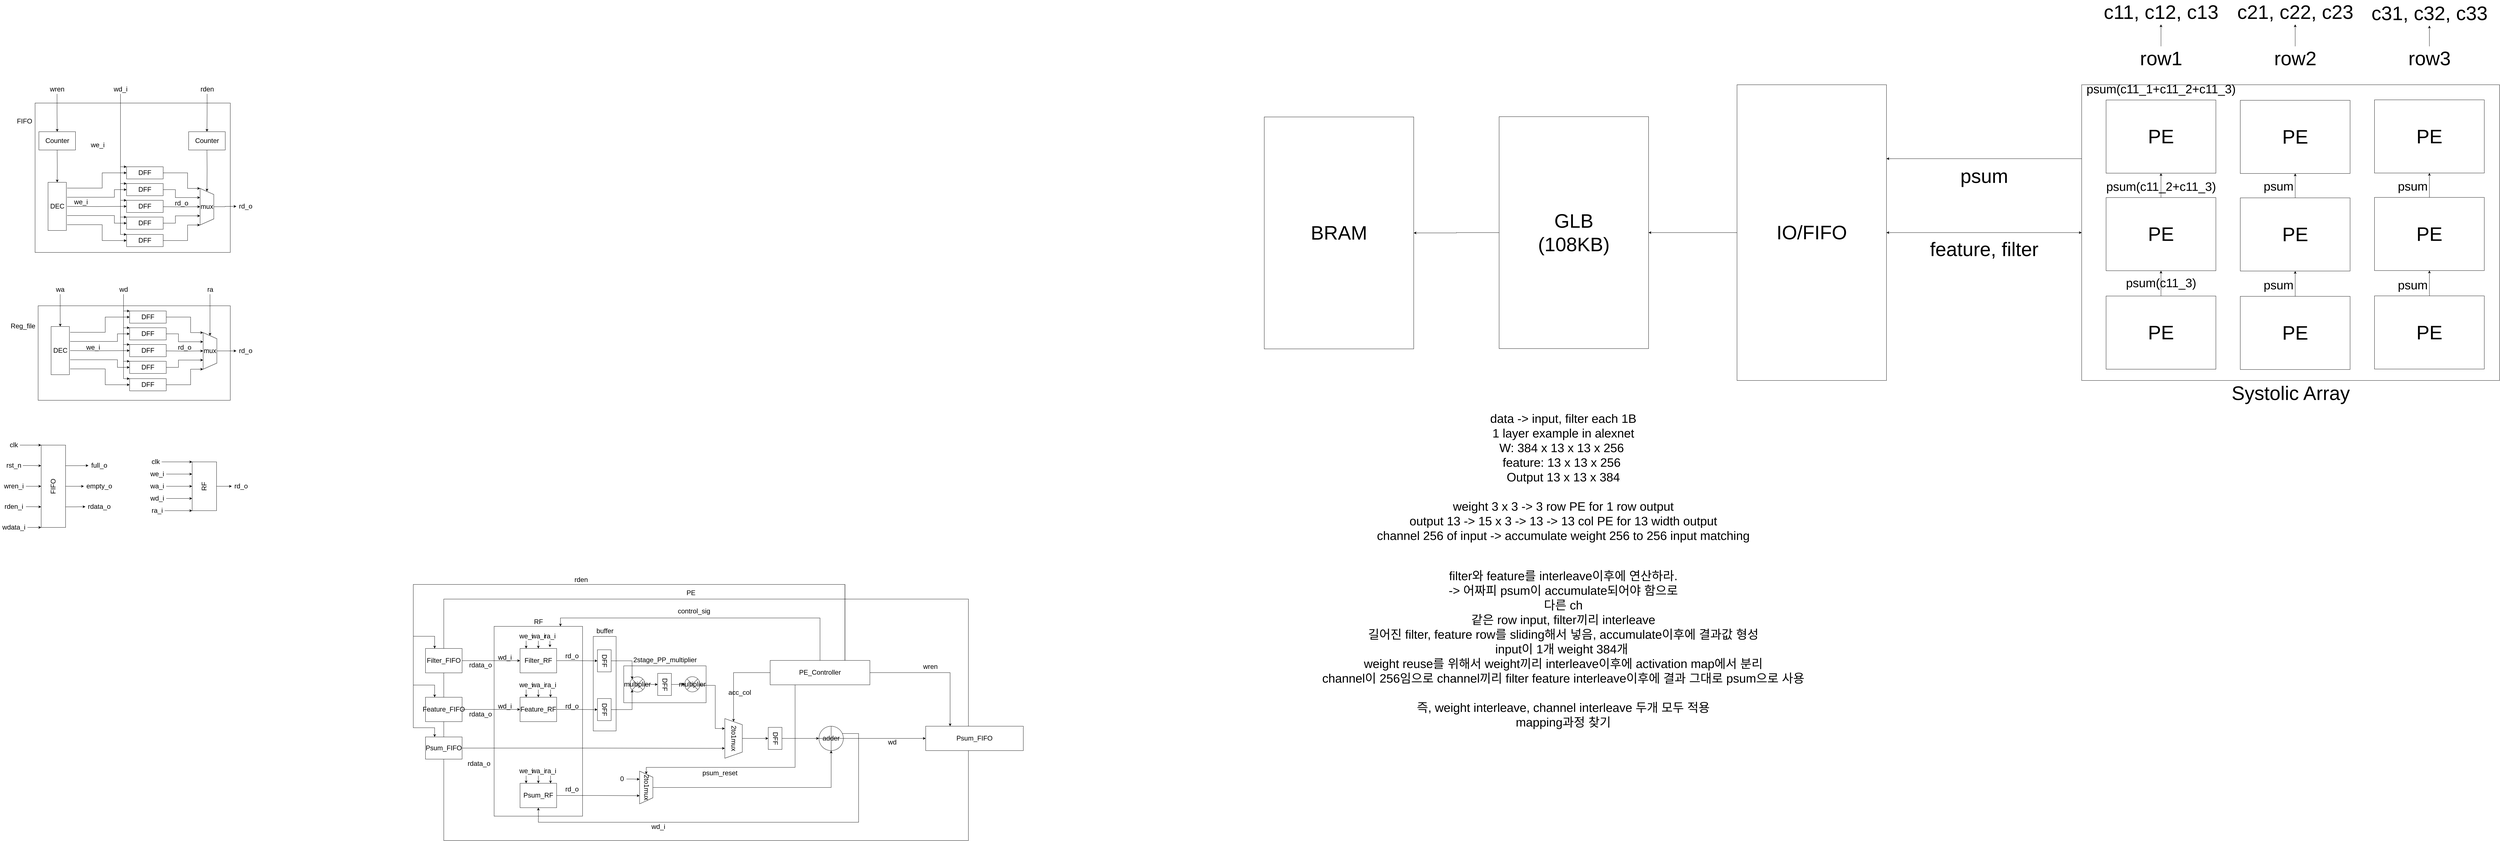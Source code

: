 <mxfile version="20.0.2" type="device"><diagram id="ClHz5DemHqHzd_9Uz0g5" name="Page-1"><mxGraphModel dx="5195" dy="4968" grid="1" gridSize="10" guides="1" tooltips="1" connect="1" arrows="1" fold="1" page="0" pageScale="1" pageWidth="1169" pageHeight="1654" math="0" shadow="0"><root><mxCell id="0"/><mxCell id="1" parent="0"/><mxCell id="N4NytnQqfvlLOnDjHSNR-2" value="" style="rounded=0;whiteSpace=wrap;html=1;" parent="1" vertex="1"><mxGeometry x="-1510" y="-2870" width="640" height="490" as="geometry"/></mxCell><mxCell id="Pguq2P0Vb1hx1Z6JqmQx-537" style="edgeStyle=orthogonalEdgeStyle;rounded=0;orthogonalLoop=1;jettySize=auto;html=1;exitX=0;exitY=0.5;exitDx=0;exitDy=0;fontSize=64;" parent="1" source="Pguq2P0Vb1hx1Z6JqmQx-535" target="Pguq2P0Vb1hx1Z6JqmQx-518" edge="1"><mxGeometry relative="1" as="geometry"/></mxCell><mxCell id="xLPnMgEymLAZ4mB8bGY3-3" style="edgeStyle=orthogonalEdgeStyle;rounded=0;orthogonalLoop=1;jettySize=auto;html=1;exitX=0;exitY=0.25;exitDx=0;exitDy=0;entryX=1;entryY=0.25;entryDx=0;entryDy=0;" parent="1" source="Pguq2P0Vb1hx1Z6JqmQx-535" target="Pguq2P0Vb1hx1Z6JqmQx-518" edge="1"><mxGeometry relative="1" as="geometry"/></mxCell><mxCell id="Pguq2P0Vb1hx1Z6JqmQx-535" value="" style="rounded=0;whiteSpace=wrap;html=1;fontSize=64;" parent="1" vertex="1"><mxGeometry x="5200" y="-2930" width="1370" height="970" as="geometry"/></mxCell><mxCell id="yP8xy6b4qUGVuaRfVuGJ-25" value="" style="rounded=0;whiteSpace=wrap;html=1;fontSize=22;" parent="1" vertex="1"><mxGeometry x="-1500" y="-2205" width="630" height="310" as="geometry"/></mxCell><mxCell id="94a2racDDTuGO-RFMz66-33" style="edgeStyle=orthogonalEdgeStyle;orthogonalLoop=1;jettySize=auto;html=1;fontSize=22;rounded=0;" parent="1" source="94a2racDDTuGO-RFMz66-19" target="94a2racDDTuGO-RFMz66-25" edge="1"><mxGeometry relative="1" as="geometry"/></mxCell><mxCell id="94a2racDDTuGO-RFMz66-19" value="RF" style="whiteSpace=wrap;html=1;rotation=-90;fontSize=22;rounded=0;" parent="1" vertex="1"><mxGeometry x="-1035" y="-1653" width="160" height="80" as="geometry"/></mxCell><mxCell id="94a2racDDTuGO-RFMz66-27" style="edgeStyle=orthogonalEdgeStyle;orthogonalLoop=1;jettySize=auto;html=1;entryX=1;entryY=0;entryDx=0;entryDy=0;fontSize=22;rounded=0;" parent="1" source="94a2racDDTuGO-RFMz66-20" target="94a2racDDTuGO-RFMz66-19" edge="1"><mxGeometry relative="1" as="geometry"><Array as="points"><mxPoint x="-1015" y="-1693"/><mxPoint x="-1015" y="-1693"/></Array></mxGeometry></mxCell><mxCell id="94a2racDDTuGO-RFMz66-20" value="clk" style="text;html=1;align=center;verticalAlign=middle;resizable=0;points=[];autosize=1;strokeColor=none;fillColor=none;fontSize=22;rounded=0;" parent="1" vertex="1"><mxGeometry x="-1135" y="-1708" width="40" height="30" as="geometry"/></mxCell><mxCell id="94a2racDDTuGO-RFMz66-28" style="edgeStyle=orthogonalEdgeStyle;orthogonalLoop=1;jettySize=auto;html=1;entryX=0.75;entryY=0;entryDx=0;entryDy=0;fontSize=22;rounded=0;" parent="1" source="94a2racDDTuGO-RFMz66-21" target="94a2racDDTuGO-RFMz66-19" edge="1"><mxGeometry relative="1" as="geometry"/></mxCell><mxCell id="94a2racDDTuGO-RFMz66-21" value="we_i" style="text;html=1;align=center;verticalAlign=middle;resizable=0;points=[];autosize=1;strokeColor=none;fillColor=none;fontSize=22;rounded=0;" parent="1" vertex="1"><mxGeometry x="-1140" y="-1668" width="60" height="30" as="geometry"/></mxCell><mxCell id="94a2racDDTuGO-RFMz66-29" style="edgeStyle=orthogonalEdgeStyle;orthogonalLoop=1;jettySize=auto;html=1;entryX=0.5;entryY=0;entryDx=0;entryDy=0;fontSize=22;rounded=0;" parent="1" source="94a2racDDTuGO-RFMz66-22" target="94a2racDDTuGO-RFMz66-19" edge="1"><mxGeometry relative="1" as="geometry"/></mxCell><mxCell id="94a2racDDTuGO-RFMz66-22" value="wa_i" style="text;html=1;align=center;verticalAlign=middle;resizable=0;points=[];autosize=1;strokeColor=none;fillColor=none;fontSize=22;rounded=0;" parent="1" vertex="1"><mxGeometry x="-1140" y="-1628" width="60" height="30" as="geometry"/></mxCell><mxCell id="94a2racDDTuGO-RFMz66-30" style="edgeStyle=orthogonalEdgeStyle;orthogonalLoop=1;jettySize=auto;html=1;entryX=0.25;entryY=0;entryDx=0;entryDy=0;fontSize=22;rounded=0;" parent="1" source="94a2racDDTuGO-RFMz66-23" target="94a2racDDTuGO-RFMz66-19" edge="1"><mxGeometry relative="1" as="geometry"/></mxCell><mxCell id="94a2racDDTuGO-RFMz66-23" value="wd_i" style="text;html=1;align=center;verticalAlign=middle;resizable=0;points=[];autosize=1;strokeColor=none;fillColor=none;fontSize=22;rounded=0;" parent="1" vertex="1"><mxGeometry x="-1140" y="-1588" width="60" height="30" as="geometry"/></mxCell><mxCell id="94a2racDDTuGO-RFMz66-31" style="edgeStyle=orthogonalEdgeStyle;orthogonalLoop=1;jettySize=auto;html=1;entryX=0;entryY=0;entryDx=0;entryDy=0;fontSize=22;rounded=0;" parent="1" source="94a2racDDTuGO-RFMz66-24" target="94a2racDDTuGO-RFMz66-19" edge="1"><mxGeometry relative="1" as="geometry"><Array as="points"><mxPoint x="-1015" y="-1533"/><mxPoint x="-1015" y="-1533"/></Array></mxGeometry></mxCell><mxCell id="94a2racDDTuGO-RFMz66-24" value="ra_i" style="text;html=1;align=center;verticalAlign=middle;resizable=0;points=[];autosize=1;strokeColor=none;fillColor=none;fontSize=22;rounded=0;" parent="1" vertex="1"><mxGeometry x="-1135" y="-1548" width="50" height="30" as="geometry"/></mxCell><mxCell id="94a2racDDTuGO-RFMz66-25" value="rd_o" style="text;html=1;align=center;verticalAlign=middle;resizable=0;points=[];autosize=1;strokeColor=none;fillColor=none;fontSize=22;rounded=0;" parent="1" vertex="1"><mxGeometry x="-865" y="-1628" width="60" height="30" as="geometry"/></mxCell><mxCell id="YlhcDTUAcdP8kSpqyQOk-14" style="edgeStyle=orthogonalEdgeStyle;orthogonalLoop=1;jettySize=auto;html=1;exitX=0.75;exitY=1;exitDx=0;exitDy=0;fontSize=22;rounded=0;" parent="1" source="YlhcDTUAcdP8kSpqyQOk-1" target="YlhcDTUAcdP8kSpqyQOk-8" edge="1"><mxGeometry relative="1" as="geometry"/></mxCell><mxCell id="YlhcDTUAcdP8kSpqyQOk-15" style="edgeStyle=orthogonalEdgeStyle;orthogonalLoop=1;jettySize=auto;html=1;exitX=0.5;exitY=1;exitDx=0;exitDy=0;fontSize=22;rounded=0;" parent="1" source="YlhcDTUAcdP8kSpqyQOk-1" target="YlhcDTUAcdP8kSpqyQOk-9" edge="1"><mxGeometry relative="1" as="geometry"/></mxCell><mxCell id="YlhcDTUAcdP8kSpqyQOk-16" style="edgeStyle=orthogonalEdgeStyle;orthogonalLoop=1;jettySize=auto;html=1;exitX=0.25;exitY=1;exitDx=0;exitDy=0;fontSize=22;rounded=0;" parent="1" source="YlhcDTUAcdP8kSpqyQOk-1" target="YlhcDTUAcdP8kSpqyQOk-13" edge="1"><mxGeometry relative="1" as="geometry"/></mxCell><mxCell id="YlhcDTUAcdP8kSpqyQOk-1" value="FIFO" style="whiteSpace=wrap;html=1;rotation=-90;fontSize=22;rounded=0;" parent="1" vertex="1"><mxGeometry x="-1585" y="-1653" width="270" height="80" as="geometry"/></mxCell><mxCell id="YlhcDTUAcdP8kSpqyQOk-17" style="edgeStyle=orthogonalEdgeStyle;orthogonalLoop=1;jettySize=auto;html=1;entryX=1;entryY=0;entryDx=0;entryDy=0;fontSize=22;rounded=0;" parent="1" source="YlhcDTUAcdP8kSpqyQOk-4" target="YlhcDTUAcdP8kSpqyQOk-1" edge="1"><mxGeometry relative="1" as="geometry"><Array as="points"><mxPoint x="-1510" y="-1748"/><mxPoint x="-1510" y="-1748"/></Array></mxGeometry></mxCell><mxCell id="YlhcDTUAcdP8kSpqyQOk-4" value="clk" style="text;html=1;align=center;verticalAlign=middle;resizable=0;points=[];autosize=1;strokeColor=none;fillColor=none;fontSize=22;rounded=0;" parent="1" vertex="1"><mxGeometry x="-1600" y="-1763" width="40" height="30" as="geometry"/></mxCell><mxCell id="YlhcDTUAcdP8kSpqyQOk-19" style="edgeStyle=orthogonalEdgeStyle;orthogonalLoop=1;jettySize=auto;html=1;entryX=0.75;entryY=0;entryDx=0;entryDy=0;fontSize=22;rounded=0;" parent="1" source="YlhcDTUAcdP8kSpqyQOk-5" target="YlhcDTUAcdP8kSpqyQOk-1" edge="1"><mxGeometry relative="1" as="geometry"/></mxCell><mxCell id="YlhcDTUAcdP8kSpqyQOk-5" value="rst_n" style="text;html=1;align=center;verticalAlign=middle;resizable=0;points=[];autosize=1;strokeColor=none;fillColor=none;fontSize=22;rounded=0;" parent="1" vertex="1"><mxGeometry x="-1610" y="-1696" width="60" height="30" as="geometry"/></mxCell><mxCell id="YlhcDTUAcdP8kSpqyQOk-20" style="edgeStyle=orthogonalEdgeStyle;orthogonalLoop=1;jettySize=auto;html=1;fontSize=22;rounded=0;" parent="1" source="YlhcDTUAcdP8kSpqyQOk-6" target="YlhcDTUAcdP8kSpqyQOk-1" edge="1"><mxGeometry relative="1" as="geometry"/></mxCell><mxCell id="YlhcDTUAcdP8kSpqyQOk-6" value="wren_i" style="text;html=1;align=center;verticalAlign=middle;resizable=0;points=[];autosize=1;strokeColor=none;fillColor=none;fontSize=22;rounded=0;" parent="1" vertex="1"><mxGeometry x="-1620" y="-1628" width="80" height="30" as="geometry"/></mxCell><mxCell id="YlhcDTUAcdP8kSpqyQOk-21" style="edgeStyle=orthogonalEdgeStyle;orthogonalLoop=1;jettySize=auto;html=1;entryX=0.25;entryY=0;entryDx=0;entryDy=0;fontSize=22;rounded=0;" parent="1" source="YlhcDTUAcdP8kSpqyQOk-7" target="YlhcDTUAcdP8kSpqyQOk-1" edge="1"><mxGeometry relative="1" as="geometry"/></mxCell><mxCell id="YlhcDTUAcdP8kSpqyQOk-7" value="rden_i" style="text;html=1;align=center;verticalAlign=middle;resizable=0;points=[];autosize=1;strokeColor=none;fillColor=none;fontSize=22;rounded=0;" parent="1" vertex="1"><mxGeometry x="-1620" y="-1561" width="80" height="30" as="geometry"/></mxCell><mxCell id="YlhcDTUAcdP8kSpqyQOk-8" value="full_o" style="text;html=1;align=center;verticalAlign=middle;resizable=0;points=[];autosize=1;strokeColor=none;fillColor=none;fontSize=22;rounded=0;" parent="1" vertex="1"><mxGeometry x="-1335" y="-1696" width="70" height="30" as="geometry"/></mxCell><mxCell id="YlhcDTUAcdP8kSpqyQOk-9" value="empty_o" style="text;html=1;align=center;verticalAlign=middle;resizable=0;points=[];autosize=1;strokeColor=none;fillColor=none;fontSize=22;rounded=0;" parent="1" vertex="1"><mxGeometry x="-1350" y="-1628" width="100" height="30" as="geometry"/></mxCell><mxCell id="YlhcDTUAcdP8kSpqyQOk-22" style="edgeStyle=orthogonalEdgeStyle;orthogonalLoop=1;jettySize=auto;html=1;entryX=0;entryY=0;entryDx=0;entryDy=0;fontSize=22;rounded=0;" parent="1" source="YlhcDTUAcdP8kSpqyQOk-12" target="YlhcDTUAcdP8kSpqyQOk-1" edge="1"><mxGeometry relative="1" as="geometry"><Array as="points"><mxPoint x="-1510" y="-1478"/><mxPoint x="-1510" y="-1478"/></Array></mxGeometry></mxCell><mxCell id="YlhcDTUAcdP8kSpqyQOk-12" value="wdata_i" style="text;html=1;align=center;verticalAlign=middle;resizable=0;points=[];autosize=1;strokeColor=none;fillColor=none;fontSize=22;rounded=0;" parent="1" vertex="1"><mxGeometry x="-1625" y="-1493" width="90" height="30" as="geometry"/></mxCell><mxCell id="YlhcDTUAcdP8kSpqyQOk-13" value="rdata_o" style="text;html=1;align=center;verticalAlign=middle;resizable=0;points=[];autosize=1;strokeColor=none;fillColor=none;rotation=0;fontSize=22;rounded=0;" parent="1" vertex="1"><mxGeometry x="-1345" y="-1561" width="90" height="30" as="geometry"/></mxCell><mxCell id="YlhcDTUAcdP8kSpqyQOk-53" style="edgeStyle=orthogonalEdgeStyle;orthogonalLoop=1;jettySize=auto;html=1;entryX=0.5;entryY=1;entryDx=0;entryDy=0;fontSize=22;rounded=0;" parent="1" target="YlhcDTUAcdP8kSpqyQOk-49" edge="1"><mxGeometry relative="1" as="geometry"><mxPoint x="-1080.0" y="-2057" as="sourcePoint"/></mxGeometry></mxCell><mxCell id="YlhcDTUAcdP8kSpqyQOk-56" style="edgeStyle=orthogonalEdgeStyle;orthogonalLoop=1;jettySize=auto;html=1;exitX=0.5;exitY=0;exitDx=0;exitDy=0;fontSize=22;rounded=0;" parent="1" source="YlhcDTUAcdP8kSpqyQOk-49" target="YlhcDTUAcdP8kSpqyQOk-55" edge="1"><mxGeometry relative="1" as="geometry"/></mxCell><mxCell id="YlhcDTUAcdP8kSpqyQOk-49" value="mux" style="shape=trapezoid;perimeter=trapezoidPerimeter;whiteSpace=wrap;html=1;fixedSize=1;direction=south;fontSize=22;rounded=0;" parent="1" vertex="1"><mxGeometry x="-959" y="-2117" width="45" height="120" as="geometry"/></mxCell><mxCell id="YlhcDTUAcdP8kSpqyQOk-68" style="edgeStyle=orthogonalEdgeStyle;orthogonalLoop=1;jettySize=auto;html=1;exitX=1;exitY=1;exitDx=0;exitDy=0;entryX=0;entryY=0.5;entryDx=0;entryDy=0;fontSize=22;rounded=0;" parent="1" target="YlhcDTUAcdP8kSpqyQOk-61" edge="1"><mxGeometry relative="1" as="geometry"><Array as="points"><mxPoint x="-1280" y="-2118"/><mxPoint x="-1280" y="-2168"/></Array><mxPoint x="-1395" y="-2118" as="sourcePoint"/></mxGeometry></mxCell><mxCell id="YlhcDTUAcdP8kSpqyQOk-69" style="edgeStyle=orthogonalEdgeStyle;orthogonalLoop=1;jettySize=auto;html=1;exitX=0.75;exitY=1;exitDx=0;exitDy=0;entryX=0;entryY=0.5;entryDx=0;entryDy=0;fontSize=22;rounded=0;" parent="1" target="YlhcDTUAcdP8kSpqyQOk-58" edge="1"><mxGeometry relative="1" as="geometry"><Array as="points"><mxPoint x="-1240" y="-2088"/><mxPoint x="-1240" y="-2113"/></Array><mxPoint x="-1395" y="-2088" as="sourcePoint"/></mxGeometry></mxCell><mxCell id="YlhcDTUAcdP8kSpqyQOk-71" style="edgeStyle=orthogonalEdgeStyle;orthogonalLoop=1;jettySize=auto;html=1;exitX=0.5;exitY=1;exitDx=0;exitDy=0;entryX=0;entryY=0.5;entryDx=0;entryDy=0;fontSize=22;rounded=0;" parent="1" target="YlhcDTUAcdP8kSpqyQOk-57" edge="1"><mxGeometry relative="1" as="geometry"><mxPoint x="-1395" y="-2058" as="sourcePoint"/></mxGeometry></mxCell><mxCell id="YlhcDTUAcdP8kSpqyQOk-72" style="edgeStyle=orthogonalEdgeStyle;orthogonalLoop=1;jettySize=auto;html=1;exitX=0.25;exitY=1;exitDx=0;exitDy=0;entryX=0;entryY=0.5;entryDx=0;entryDy=0;fontSize=22;rounded=0;" parent="1" target="YlhcDTUAcdP8kSpqyQOk-59" edge="1"><mxGeometry relative="1" as="geometry"><Array as="points"><mxPoint x="-1240" y="-2028"/><mxPoint x="-1240" y="-2003"/></Array><mxPoint x="-1395" y="-2028" as="sourcePoint"/></mxGeometry></mxCell><mxCell id="YlhcDTUAcdP8kSpqyQOk-73" style="edgeStyle=orthogonalEdgeStyle;orthogonalLoop=1;jettySize=auto;html=1;exitX=0;exitY=1;exitDx=0;exitDy=0;entryX=0;entryY=0.5;entryDx=0;entryDy=0;fontSize=22;rounded=0;" parent="1" target="YlhcDTUAcdP8kSpqyQOk-60" edge="1"><mxGeometry relative="1" as="geometry"><Array as="points"><mxPoint x="-1280" y="-1998"/><mxPoint x="-1280" y="-1946"/></Array><mxPoint x="-1395" y="-1998" as="sourcePoint"/></mxGeometry></mxCell><mxCell id="YlhcDTUAcdP8kSpqyQOk-55" value="rd_o" style="text;html=1;align=center;verticalAlign=middle;resizable=0;points=[];autosize=1;strokeColor=none;fillColor=none;fontSize=22;rounded=0;" parent="1" vertex="1"><mxGeometry x="-850" y="-2072" width="60" height="30" as="geometry"/></mxCell><mxCell id="YlhcDTUAcdP8kSpqyQOk-57" value="DFF" style="whiteSpace=wrap;html=1;fontSize=22;rounded=0;" parent="1" vertex="1"><mxGeometry x="-1200" y="-2078" width="120" height="40" as="geometry"/></mxCell><mxCell id="YlhcDTUAcdP8kSpqyQOk-63" style="edgeStyle=orthogonalEdgeStyle;orthogonalLoop=1;jettySize=auto;html=1;entryX=0.25;entryY=1;entryDx=0;entryDy=0;fontSize=22;rounded=0;" parent="1" source="YlhcDTUAcdP8kSpqyQOk-58" target="YlhcDTUAcdP8kSpqyQOk-49" edge="1"><mxGeometry relative="1" as="geometry"><Array as="points"><mxPoint x="-1040" y="-2113"/><mxPoint x="-1040" y="-2087"/></Array></mxGeometry></mxCell><mxCell id="YlhcDTUAcdP8kSpqyQOk-58" value="DFF" style="whiteSpace=wrap;html=1;fontSize=22;rounded=0;" parent="1" vertex="1"><mxGeometry x="-1200" y="-2133" width="120" height="40" as="geometry"/></mxCell><mxCell id="YlhcDTUAcdP8kSpqyQOk-64" style="edgeStyle=orthogonalEdgeStyle;orthogonalLoop=1;jettySize=auto;html=1;entryX=0.75;entryY=1;entryDx=0;entryDy=0;fontSize=22;rounded=0;" parent="1" source="YlhcDTUAcdP8kSpqyQOk-59" target="YlhcDTUAcdP8kSpqyQOk-49" edge="1"><mxGeometry relative="1" as="geometry"><Array as="points"><mxPoint x="-1040" y="-2003"/><mxPoint x="-1040" y="-2027"/></Array></mxGeometry></mxCell><mxCell id="YlhcDTUAcdP8kSpqyQOk-59" value="DFF" style="whiteSpace=wrap;html=1;fontSize=22;rounded=0;" parent="1" vertex="1"><mxGeometry x="-1200" y="-2023" width="120" height="40" as="geometry"/></mxCell><mxCell id="YlhcDTUAcdP8kSpqyQOk-65" style="edgeStyle=orthogonalEdgeStyle;orthogonalLoop=1;jettySize=auto;html=1;entryX=1;entryY=1;entryDx=0;entryDy=0;fontSize=22;rounded=0;" parent="1" source="YlhcDTUAcdP8kSpqyQOk-60" target="YlhcDTUAcdP8kSpqyQOk-49" edge="1"><mxGeometry relative="1" as="geometry"><Array as="points"><mxPoint x="-1000" y="-1946"/><mxPoint x="-1000" y="-1997"/></Array></mxGeometry></mxCell><mxCell id="YlhcDTUAcdP8kSpqyQOk-60" value="DFF" style="whiteSpace=wrap;html=1;fontSize=22;rounded=0;" parent="1" vertex="1"><mxGeometry x="-1200" y="-1966" width="120" height="40" as="geometry"/></mxCell><mxCell id="YlhcDTUAcdP8kSpqyQOk-62" style="edgeStyle=orthogonalEdgeStyle;orthogonalLoop=1;jettySize=auto;html=1;exitX=1;exitY=0.5;exitDx=0;exitDy=0;entryX=0;entryY=1;entryDx=0;entryDy=0;fontSize=22;rounded=0;" parent="1" source="YlhcDTUAcdP8kSpqyQOk-61" target="YlhcDTUAcdP8kSpqyQOk-49" edge="1"><mxGeometry relative="1" as="geometry"><Array as="points"><mxPoint x="-1000" y="-2168"/><mxPoint x="-1000" y="-2117"/></Array></mxGeometry></mxCell><mxCell id="YlhcDTUAcdP8kSpqyQOk-61" value="DFF" style="whiteSpace=wrap;html=1;fontSize=22;rounded=0;" parent="1" vertex="1"><mxGeometry x="-1200" y="-2188" width="120" height="40" as="geometry"/></mxCell><mxCell id="YlhcDTUAcdP8kSpqyQOk-77" value="we_i" style="text;html=1;align=center;verticalAlign=middle;resizable=0;points=[];autosize=1;strokeColor=none;fillColor=none;fontSize=22;rounded=0;" parent="1" vertex="1"><mxGeometry x="-1350" y="-2083" width="60" height="30" as="geometry"/></mxCell><mxCell id="YlhcDTUAcdP8kSpqyQOk-82" value="rd_o" style="text;html=1;align=center;verticalAlign=middle;resizable=0;points=[];autosize=1;strokeColor=none;fillColor=none;fontSize=22;rounded=0;" parent="1" vertex="1"><mxGeometry x="-1050" y="-2083" width="60" height="30" as="geometry"/></mxCell><mxCell id="YlhcDTUAcdP8kSpqyQOk-86" style="edgeStyle=orthogonalEdgeStyle;orthogonalLoop=1;jettySize=auto;html=1;entryX=0;entryY=0.5;entryDx=0;entryDy=0;fontSize=22;rounded=0;" parent="1" source="YlhcDTUAcdP8kSpqyQOk-85" target="YlhcDTUAcdP8kSpqyQOk-49" edge="1"><mxGeometry relative="1" as="geometry"/></mxCell><mxCell id="YlhcDTUAcdP8kSpqyQOk-85" value="ra" style="text;html=1;align=center;verticalAlign=middle;resizable=0;points=[];autosize=1;strokeColor=none;fillColor=none;fontSize=22;rounded=0;" parent="1" vertex="1"><mxGeometry x="-956.5" y="-2273" width="40" height="30" as="geometry"/></mxCell><mxCell id="yP8xy6b4qUGVuaRfVuGJ-27" style="edgeStyle=orthogonalEdgeStyle;rounded=0;orthogonalLoop=1;jettySize=auto;html=1;fontSize=22;" parent="1" source="YlhcDTUAcdP8kSpqyQOk-87" target="yP8xy6b4qUGVuaRfVuGJ-26" edge="1"><mxGeometry relative="1" as="geometry"/></mxCell><mxCell id="YlhcDTUAcdP8kSpqyQOk-87" value="wa" style="text;html=1;align=center;verticalAlign=middle;resizable=0;points=[];autosize=1;strokeColor=none;fillColor=none;fontSize=22;rounded=0;" parent="1" vertex="1"><mxGeometry x="-1447.75" y="-2273" width="40" height="30" as="geometry"/></mxCell><mxCell id="YlhcDTUAcdP8kSpqyQOk-90" style="edgeStyle=orthogonalEdgeStyle;orthogonalLoop=1;jettySize=auto;html=1;entryX=0;entryY=0;entryDx=0;entryDy=0;fontSize=22;rounded=0;" parent="1" source="YlhcDTUAcdP8kSpqyQOk-89" target="YlhcDTUAcdP8kSpqyQOk-61" edge="1"><mxGeometry relative="1" as="geometry"><Array as="points"><mxPoint x="-1220" y="-2228"/><mxPoint x="-1220" y="-2188"/></Array></mxGeometry></mxCell><mxCell id="YlhcDTUAcdP8kSpqyQOk-91" style="edgeStyle=orthogonalEdgeStyle;orthogonalLoop=1;jettySize=auto;html=1;entryX=0;entryY=0;entryDx=0;entryDy=0;fontSize=22;rounded=0;" parent="1" source="YlhcDTUAcdP8kSpqyQOk-89" target="YlhcDTUAcdP8kSpqyQOk-58" edge="1"><mxGeometry relative="1" as="geometry"><Array as="points"><mxPoint x="-1220" y="-2228"/><mxPoint x="-1220" y="-2133"/></Array></mxGeometry></mxCell><mxCell id="YlhcDTUAcdP8kSpqyQOk-92" style="edgeStyle=orthogonalEdgeStyle;orthogonalLoop=1;jettySize=auto;html=1;entryX=0;entryY=0;entryDx=0;entryDy=0;fontSize=22;rounded=0;" parent="1" source="YlhcDTUAcdP8kSpqyQOk-89" target="YlhcDTUAcdP8kSpqyQOk-57" edge="1"><mxGeometry relative="1" as="geometry"><Array as="points"><mxPoint x="-1220" y="-2228"/><mxPoint x="-1220" y="-2078"/></Array></mxGeometry></mxCell><mxCell id="YlhcDTUAcdP8kSpqyQOk-93" style="edgeStyle=orthogonalEdgeStyle;orthogonalLoop=1;jettySize=auto;html=1;entryX=0;entryY=0;entryDx=0;entryDy=0;fontSize=22;rounded=0;" parent="1" source="YlhcDTUAcdP8kSpqyQOk-89" target="YlhcDTUAcdP8kSpqyQOk-59" edge="1"><mxGeometry relative="1" as="geometry"><Array as="points"><mxPoint x="-1220" y="-2228"/><mxPoint x="-1220" y="-2023"/></Array></mxGeometry></mxCell><mxCell id="YlhcDTUAcdP8kSpqyQOk-94" style="edgeStyle=orthogonalEdgeStyle;orthogonalLoop=1;jettySize=auto;html=1;entryX=0;entryY=0;entryDx=0;entryDy=0;fontSize=22;rounded=0;" parent="1" source="YlhcDTUAcdP8kSpqyQOk-89" target="YlhcDTUAcdP8kSpqyQOk-60" edge="1"><mxGeometry relative="1" as="geometry"><Array as="points"><mxPoint x="-1220" y="-2228"/><mxPoint x="-1220" y="-1966"/></Array></mxGeometry></mxCell><mxCell id="YlhcDTUAcdP8kSpqyQOk-89" value="wd" style="text;html=1;align=center;verticalAlign=middle;resizable=0;points=[];autosize=1;strokeColor=none;fillColor=none;fontSize=22;rounded=0;" parent="1" vertex="1"><mxGeometry x="-1240" y="-2273" width="40" height="30" as="geometry"/></mxCell><mxCell id="yP8xy6b4qUGVuaRfVuGJ-26" value="DEC" style="rounded=0;whiteSpace=wrap;html=1;fontSize=22;direction=south;" parent="1" vertex="1"><mxGeometry x="-1457.5" y="-2137" width="60" height="158" as="geometry"/></mxCell><mxCell id="yP8xy6b4qUGVuaRfVuGJ-28" value="Reg_file" style="text;html=1;align=center;verticalAlign=middle;resizable=0;points=[];autosize=1;strokeColor=none;fillColor=none;fontSize=22;" parent="1" vertex="1"><mxGeometry x="-1600" y="-2153" width="100" height="30" as="geometry"/></mxCell><mxCell id="yP8xy6b4qUGVuaRfVuGJ-101" value="" style="rounded=0;whiteSpace=wrap;html=1;fontSize=22;" parent="1" vertex="1"><mxGeometry x="-170" y="-1243" width="1720" height="792" as="geometry"/></mxCell><mxCell id="yP8xy6b4qUGVuaRfVuGJ-102" value="" style="rounded=0;whiteSpace=wrap;html=1;fontSize=22;" parent="1" vertex="1"><mxGeometry x="-5" y="-1153.5" width="290" height="622.5" as="geometry"/></mxCell><mxCell id="yP8xy6b4qUGVuaRfVuGJ-103" value="" style="rounded=0;whiteSpace=wrap;html=1;fontSize=22;" parent="1" vertex="1"><mxGeometry x="320" y="-1120.5" width="75" height="310" as="geometry"/></mxCell><mxCell id="yP8xy6b4qUGVuaRfVuGJ-104" value="" style="whiteSpace=wrap;html=1;fontSize=22;rounded=0;" parent="1" vertex="1"><mxGeometry x="420" y="-1024" width="270" height="121" as="geometry"/></mxCell><mxCell id="yP8xy6b4qUGVuaRfVuGJ-105" style="edgeStyle=orthogonalEdgeStyle;orthogonalLoop=1;jettySize=auto;html=1;entryX=0.5;entryY=1;entryDx=0;entryDy=0;fontSize=22;rounded=0;" parent="1" source="yP8xy6b4qUGVuaRfVuGJ-106" target="yP8xy6b4qUGVuaRfVuGJ-148" edge="1"><mxGeometry relative="1" as="geometry"/></mxCell><mxCell id="yP8xy6b4qUGVuaRfVuGJ-106" value="Filter_RF" style="whiteSpace=wrap;html=1;fontSize=22;rounded=0;" parent="1" vertex="1"><mxGeometry x="80" y="-1081" width="120" height="80" as="geometry"/></mxCell><mxCell id="yP8xy6b4qUGVuaRfVuGJ-107" style="edgeStyle=orthogonalEdgeStyle;orthogonalLoop=1;jettySize=auto;html=1;entryX=0.5;entryY=1;entryDx=0;entryDy=0;fontSize=22;rounded=0;" parent="1" source="yP8xy6b4qUGVuaRfVuGJ-108" target="yP8xy6b4qUGVuaRfVuGJ-158" edge="1"><mxGeometry relative="1" as="geometry"/></mxCell><mxCell id="yP8xy6b4qUGVuaRfVuGJ-108" value="multiplier" style="shape=sumEllipse;perimeter=ellipsePerimeter;whiteSpace=wrap;html=1;backgroundOutline=1;fontSize=22;rounded=0;" parent="1" vertex="1"><mxGeometry x="440" y="-988" width="50" height="50" as="geometry"/></mxCell><mxCell id="yP8xy6b4qUGVuaRfVuGJ-109" style="edgeStyle=orthogonalEdgeStyle;rounded=0;orthogonalLoop=1;jettySize=auto;html=1;entryX=0.5;entryY=1;entryDx=0;entryDy=0;fontSize=22;" parent="1" source="yP8xy6b4qUGVuaRfVuGJ-111" target="yP8xy6b4qUGVuaRfVuGJ-162" edge="1"><mxGeometry relative="1" as="geometry"><Array as="points"><mxPoint x="1190" y="-802"/><mxPoint x="1190" y="-511"/><mxPoint x="140" y="-511"/></Array></mxGeometry></mxCell><mxCell id="yP8xy6b4qUGVuaRfVuGJ-110" style="edgeStyle=orthogonalEdgeStyle;rounded=0;orthogonalLoop=1;jettySize=auto;html=1;entryX=0;entryY=0.5;entryDx=0;entryDy=0;fontSize=22;" parent="1" source="yP8xy6b4qUGVuaRfVuGJ-111" target="yP8xy6b4qUGVuaRfVuGJ-114" edge="1"><mxGeometry relative="1" as="geometry"/></mxCell><mxCell id="yP8xy6b4qUGVuaRfVuGJ-111" value="adder" style="shape=orEllipse;perimeter=ellipsePerimeter;whiteSpace=wrap;html=1;backgroundOutline=1;fontSize=22;rounded=0;" parent="1" vertex="1"><mxGeometry x="1060" y="-826.01" width="80" height="80" as="geometry"/></mxCell><mxCell id="yP8xy6b4qUGVuaRfVuGJ-112" style="edgeStyle=orthogonalEdgeStyle;orthogonalLoop=1;jettySize=auto;html=1;entryX=0.5;entryY=1;entryDx=0;entryDy=0;fontSize=22;rounded=0;" parent="1" source="yP8xy6b4qUGVuaRfVuGJ-113" target="yP8xy6b4qUGVuaRfVuGJ-150" edge="1"><mxGeometry relative="1" as="geometry"/></mxCell><mxCell id="yP8xy6b4qUGVuaRfVuGJ-113" value="Feature_RF" style="whiteSpace=wrap;html=1;fontSize=22;rounded=0;" parent="1" vertex="1"><mxGeometry x="80" y="-921" width="120" height="80" as="geometry"/></mxCell><mxCell id="yP8xy6b4qUGVuaRfVuGJ-114" value="Psum_FIFO" style="whiteSpace=wrap;html=1;fontSize=22;rounded=0;" parent="1" vertex="1"><mxGeometry x="1410" y="-826.01" width="320" height="80" as="geometry"/></mxCell><mxCell id="yP8xy6b4qUGVuaRfVuGJ-115" style="edgeStyle=orthogonalEdgeStyle;orthogonalLoop=1;jettySize=auto;html=1;fontSize=22;rounded=0;" parent="1" source="yP8xy6b4qUGVuaRfVuGJ-116" target="yP8xy6b4qUGVuaRfVuGJ-113" edge="1"><mxGeometry relative="1" as="geometry"/></mxCell><mxCell id="yP8xy6b4qUGVuaRfVuGJ-116" value="Feature_FIFO" style="whiteSpace=wrap;html=1;fontSize=22;rounded=0;" parent="1" vertex="1"><mxGeometry x="-230" y="-921" width="120" height="80" as="geometry"/></mxCell><mxCell id="yP8xy6b4qUGVuaRfVuGJ-117" style="edgeStyle=orthogonalEdgeStyle;orthogonalLoop=1;jettySize=auto;html=1;fontSize=22;rounded=0;" parent="1" source="yP8xy6b4qUGVuaRfVuGJ-118" target="yP8xy6b4qUGVuaRfVuGJ-106" edge="1"><mxGeometry relative="1" as="geometry"/></mxCell><mxCell id="yP8xy6b4qUGVuaRfVuGJ-118" value="Filter_FIFO" style="whiteSpace=wrap;html=1;fontSize=22;rounded=0;" parent="1" vertex="1"><mxGeometry x="-230" y="-1081" width="120" height="80" as="geometry"/></mxCell><mxCell id="yP8xy6b4qUGVuaRfVuGJ-119" value="wd_i" style="text;html=1;align=center;verticalAlign=middle;resizable=0;points=[];autosize=1;strokeColor=none;fillColor=none;fontSize=22;rounded=0;" parent="1" vertex="1"><mxGeometry y="-1066" width="60" height="30" as="geometry"/></mxCell><mxCell id="yP8xy6b4qUGVuaRfVuGJ-120" value="wd_i" style="text;html=1;align=center;verticalAlign=middle;resizable=0;points=[];autosize=1;strokeColor=none;fillColor=none;fontSize=22;rounded=0;" parent="1" vertex="1"><mxGeometry y="-906" width="60" height="30" as="geometry"/></mxCell><mxCell id="yP8xy6b4qUGVuaRfVuGJ-121" style="edgeStyle=orthogonalEdgeStyle;orthogonalLoop=1;jettySize=auto;html=1;entryX=0.5;entryY=0;entryDx=0;entryDy=0;fontSize=22;rounded=0;" parent="1" source="yP8xy6b4qUGVuaRfVuGJ-122" edge="1"><mxGeometry relative="1" as="geometry"><mxPoint x="100" y="-1081" as="targetPoint"/></mxGeometry></mxCell><mxCell id="yP8xy6b4qUGVuaRfVuGJ-122" value="we_i" style="text;html=1;align=center;verticalAlign=middle;resizable=0;points=[];autosize=1;strokeColor=none;fillColor=none;fontSize=22;rounded=0;" parent="1" vertex="1"><mxGeometry x="70" y="-1136" width="60" height="30" as="geometry"/></mxCell><mxCell id="yP8xy6b4qUGVuaRfVuGJ-123" style="edgeStyle=orthogonalEdgeStyle;orthogonalLoop=1;jettySize=auto;html=1;entryX=0.5;entryY=0;entryDx=0;entryDy=0;fontSize=22;rounded=0;" parent="1" source="yP8xy6b4qUGVuaRfVuGJ-124" edge="1"><mxGeometry relative="1" as="geometry"><mxPoint x="100" y="-921" as="targetPoint"/></mxGeometry></mxCell><mxCell id="yP8xy6b4qUGVuaRfVuGJ-124" value="we_i" style="text;html=1;align=center;verticalAlign=middle;resizable=0;points=[];autosize=1;strokeColor=none;fillColor=none;fontSize=22;rounded=0;" parent="1" vertex="1"><mxGeometry x="70" y="-976" width="60" height="30" as="geometry"/></mxCell><mxCell id="yP8xy6b4qUGVuaRfVuGJ-125" style="edgeStyle=orthogonalEdgeStyle;orthogonalLoop=1;jettySize=auto;html=1;entryX=0.5;entryY=0;entryDx=0;entryDy=0;fontSize=22;rounded=0;" parent="1" source="yP8xy6b4qUGVuaRfVuGJ-126" target="yP8xy6b4qUGVuaRfVuGJ-106" edge="1"><mxGeometry relative="1" as="geometry"/></mxCell><mxCell id="yP8xy6b4qUGVuaRfVuGJ-126" value="wa_i" style="text;html=1;align=center;verticalAlign=middle;resizable=0;points=[];autosize=1;strokeColor=none;fillColor=none;fontSize=22;rounded=0;" parent="1" vertex="1"><mxGeometry x="110" y="-1136" width="60" height="30" as="geometry"/></mxCell><mxCell id="yP8xy6b4qUGVuaRfVuGJ-127" style="edgeStyle=orthogonalEdgeStyle;orthogonalLoop=1;jettySize=auto;html=1;entryX=0.817;entryY=-0.05;entryDx=0;entryDy=0;entryPerimeter=0;fontSize=22;rounded=0;" parent="1" source="yP8xy6b4qUGVuaRfVuGJ-128" target="yP8xy6b4qUGVuaRfVuGJ-106" edge="1"><mxGeometry relative="1" as="geometry"/></mxCell><mxCell id="yP8xy6b4qUGVuaRfVuGJ-128" value="ra_i" style="text;html=1;align=center;verticalAlign=middle;resizable=0;points=[];autosize=1;strokeColor=none;fillColor=none;fontSize=22;rounded=0;" parent="1" vertex="1"><mxGeometry x="153" y="-1136" width="50" height="30" as="geometry"/></mxCell><mxCell id="yP8xy6b4qUGVuaRfVuGJ-129" style="edgeStyle=orthogonalEdgeStyle;orthogonalLoop=1;jettySize=auto;html=1;entryX=0.5;entryY=0;entryDx=0;entryDy=0;fontSize=22;rounded=0;" parent="1" source="yP8xy6b4qUGVuaRfVuGJ-130" target="yP8xy6b4qUGVuaRfVuGJ-113" edge="1"><mxGeometry relative="1" as="geometry"/></mxCell><mxCell id="yP8xy6b4qUGVuaRfVuGJ-130" value="wa_i" style="text;html=1;align=center;verticalAlign=middle;resizable=0;points=[];autosize=1;strokeColor=none;fillColor=none;fontSize=22;rounded=0;" parent="1" vertex="1"><mxGeometry x="110" y="-976" width="60" height="30" as="geometry"/></mxCell><mxCell id="yP8xy6b4qUGVuaRfVuGJ-131" style="edgeStyle=orthogonalEdgeStyle;orthogonalLoop=1;jettySize=auto;html=1;entryX=0.833;entryY=0;entryDx=0;entryDy=0;entryPerimeter=0;fontSize=22;rounded=0;" parent="1" source="yP8xy6b4qUGVuaRfVuGJ-132" target="yP8xy6b4qUGVuaRfVuGJ-113" edge="1"><mxGeometry relative="1" as="geometry"/></mxCell><mxCell id="yP8xy6b4qUGVuaRfVuGJ-132" value="ra_i" style="text;html=1;align=center;verticalAlign=middle;resizable=0;points=[];autosize=1;strokeColor=none;fillColor=none;fontSize=22;rounded=0;" parent="1" vertex="1"><mxGeometry x="155" y="-976" width="50" height="30" as="geometry"/></mxCell><mxCell id="yP8xy6b4qUGVuaRfVuGJ-133" value="rd_o" style="text;html=1;align=center;verticalAlign=middle;resizable=0;points=[];autosize=1;strokeColor=none;fillColor=none;fontSize=22;rounded=0;" parent="1" vertex="1"><mxGeometry x="220" y="-1071" width="60" height="30" as="geometry"/></mxCell><mxCell id="yP8xy6b4qUGVuaRfVuGJ-134" value="rd_o" style="text;html=1;align=center;verticalAlign=middle;resizable=0;points=[];autosize=1;strokeColor=none;fillColor=none;fontSize=22;rounded=0;" parent="1" vertex="1"><mxGeometry x="220" y="-906" width="60" height="30" as="geometry"/></mxCell><mxCell id="Fxl4Fpw9WflJPupriDuj-10" style="edgeStyle=orthogonalEdgeStyle;rounded=0;orthogonalLoop=1;jettySize=auto;html=1;entryX=0.75;entryY=1;entryDx=0;entryDy=0;fontSize=22;" parent="1" source="yP8xy6b4qUGVuaRfVuGJ-136" target="yP8xy6b4qUGVuaRfVuGJ-138" edge="1"><mxGeometry relative="1" as="geometry"/></mxCell><mxCell id="yP8xy6b4qUGVuaRfVuGJ-136" value="Psum_FIFO" style="whiteSpace=wrap;html=1;fontSize=22;rounded=0;direction=south;" parent="1" vertex="1"><mxGeometry x="-230" y="-790.75" width="120" height="72.75" as="geometry"/></mxCell><mxCell id="yP8xy6b4qUGVuaRfVuGJ-137" style="edgeStyle=orthogonalEdgeStyle;rounded=0;orthogonalLoop=1;jettySize=auto;html=1;entryX=0.5;entryY=1;entryDx=0;entryDy=0;fontSize=22;" parent="1" source="yP8xy6b4qUGVuaRfVuGJ-138" target="yP8xy6b4qUGVuaRfVuGJ-164" edge="1"><mxGeometry relative="1" as="geometry"/></mxCell><mxCell id="yP8xy6b4qUGVuaRfVuGJ-138" value="2to1mux" style="shape=trapezoid;perimeter=trapezoidPerimeter;whiteSpace=wrap;html=1;fixedSize=1;rotation=90;fontSize=22;rounded=0;" parent="1" vertex="1"><mxGeometry x="715" y="-814.63" width="130" height="57.25" as="geometry"/></mxCell><mxCell id="yP8xy6b4qUGVuaRfVuGJ-139" style="edgeStyle=orthogonalEdgeStyle;rounded=0;orthogonalLoop=1;jettySize=auto;html=1;entryX=0;entryY=0.5;entryDx=0;entryDy=0;fontSize=22;" parent="1" source="yP8xy6b4qUGVuaRfVuGJ-146" target="yP8xy6b4qUGVuaRfVuGJ-138" edge="1"><mxGeometry relative="1" as="geometry"/></mxCell><mxCell id="yP8xy6b4qUGVuaRfVuGJ-140" style="edgeStyle=orthogonalEdgeStyle;rounded=0;orthogonalLoop=1;jettySize=auto;html=1;exitX=0.25;exitY=1;exitDx=0;exitDy=0;entryX=0;entryY=0.5;entryDx=0;entryDy=0;fontSize=22;" parent="1" source="yP8xy6b4qUGVuaRfVuGJ-146" target="yP8xy6b4qUGVuaRfVuGJ-177" edge="1"><mxGeometry relative="1" as="geometry"><Array as="points"><mxPoint x="982" y="-691"/><mxPoint x="494" y="-691"/></Array></mxGeometry></mxCell><mxCell id="yP8xy6b4qUGVuaRfVuGJ-141" style="edgeStyle=orthogonalEdgeStyle;rounded=0;orthogonalLoop=1;jettySize=auto;html=1;entryX=0.75;entryY=0;entryDx=0;entryDy=0;fontSize=22;" parent="1" source="yP8xy6b4qUGVuaRfVuGJ-146" target="yP8xy6b4qUGVuaRfVuGJ-102" edge="1"><mxGeometry relative="1" as="geometry"><Array as="points"><mxPoint x="1063" y="-1181"/><mxPoint x="213" y="-1181"/></Array></mxGeometry></mxCell><mxCell id="yP8xy6b4qUGVuaRfVuGJ-142" style="edgeStyle=orthogonalEdgeStyle;rounded=0;orthogonalLoop=1;jettySize=auto;html=1;entryX=0.25;entryY=0;entryDx=0;entryDy=0;fontSize=22;" parent="1" source="yP8xy6b4qUGVuaRfVuGJ-146" target="yP8xy6b4qUGVuaRfVuGJ-114" edge="1"><mxGeometry relative="1" as="geometry"/></mxCell><mxCell id="yP8xy6b4qUGVuaRfVuGJ-143" style="edgeStyle=orthogonalEdgeStyle;rounded=0;orthogonalLoop=1;jettySize=auto;html=1;entryX=0.25;entryY=0;entryDx=0;entryDy=0;fontSize=22;exitX=0.75;exitY=0;exitDx=0;exitDy=0;" parent="1" source="yP8xy6b4qUGVuaRfVuGJ-146" target="yP8xy6b4qUGVuaRfVuGJ-118" edge="1"><mxGeometry relative="1" as="geometry"><Array as="points"><mxPoint x="1145" y="-1291"/><mxPoint x="-270" y="-1291"/><mxPoint x="-270" y="-1121"/><mxPoint x="-200" y="-1121"/></Array></mxGeometry></mxCell><mxCell id="yP8xy6b4qUGVuaRfVuGJ-144" style="edgeStyle=orthogonalEdgeStyle;rounded=0;orthogonalLoop=1;jettySize=auto;html=1;exitX=0.75;exitY=0;exitDx=0;exitDy=0;entryX=0.25;entryY=0;entryDx=0;entryDy=0;fontSize=22;" parent="1" source="yP8xy6b4qUGVuaRfVuGJ-146" target="yP8xy6b4qUGVuaRfVuGJ-116" edge="1"><mxGeometry relative="1" as="geometry"><Array as="points"><mxPoint x="1145" y="-1291"/><mxPoint x="-270" y="-1291"/><mxPoint x="-270" y="-961"/><mxPoint x="-200" y="-961"/></Array></mxGeometry></mxCell><mxCell id="yP8xy6b4qUGVuaRfVuGJ-145" style="edgeStyle=orthogonalEdgeStyle;rounded=0;orthogonalLoop=1;jettySize=auto;html=1;exitX=0.75;exitY=0;exitDx=0;exitDy=0;fontSize=22;entryX=0;entryY=0.75;entryDx=0;entryDy=0;" parent="1" source="yP8xy6b4qUGVuaRfVuGJ-146" target="yP8xy6b4qUGVuaRfVuGJ-136" edge="1"><mxGeometry relative="1" as="geometry"><Array as="points"><mxPoint x="1145" y="-1291"/><mxPoint x="-270" y="-1291"/><mxPoint x="-270" y="-821"/><mxPoint x="-200" y="-821"/></Array><mxPoint x="-330" y="-891" as="targetPoint"/></mxGeometry></mxCell><mxCell id="yP8xy6b4qUGVuaRfVuGJ-146" value="PE_Controller" style="whiteSpace=wrap;html=1;fontSize=22;rounded=0;" parent="1" vertex="1"><mxGeometry x="900" y="-1041.75" width="327" height="80" as="geometry"/></mxCell><mxCell id="yP8xy6b4qUGVuaRfVuGJ-147" style="edgeStyle=orthogonalEdgeStyle;orthogonalLoop=1;jettySize=auto;html=1;entryX=0;entryY=0;entryDx=0;entryDy=0;fontSize=22;rounded=0;" parent="1" source="yP8xy6b4qUGVuaRfVuGJ-148" target="yP8xy6b4qUGVuaRfVuGJ-108" edge="1"><mxGeometry relative="1" as="geometry"/></mxCell><mxCell id="yP8xy6b4qUGVuaRfVuGJ-148" value="DFF" style="whiteSpace=wrap;html=1;rotation=90;fontSize=22;rounded=0;" parent="1" vertex="1"><mxGeometry x="320" y="-1063" width="72.5" height="45" as="geometry"/></mxCell><mxCell id="yP8xy6b4qUGVuaRfVuGJ-149" style="edgeStyle=orthogonalEdgeStyle;orthogonalLoop=1;jettySize=auto;html=1;entryX=0;entryY=1;entryDx=0;entryDy=0;fontSize=22;rounded=0;" parent="1" source="yP8xy6b4qUGVuaRfVuGJ-150" target="yP8xy6b4qUGVuaRfVuGJ-108" edge="1"><mxGeometry relative="1" as="geometry"/></mxCell><mxCell id="yP8xy6b4qUGVuaRfVuGJ-150" value="DFF" style="whiteSpace=wrap;html=1;rotation=90;fontSize=22;rounded=0;" parent="1" vertex="1"><mxGeometry x="320" y="-903" width="72.5" height="45" as="geometry"/></mxCell><mxCell id="yP8xy6b4qUGVuaRfVuGJ-151" value="rdata_o" style="text;html=1;align=center;verticalAlign=middle;resizable=0;points=[];autosize=1;strokeColor=none;fillColor=none;rotation=0;fontSize=22;rounded=0;" parent="1" vertex="1"><mxGeometry x="-95" y="-1041" width="90" height="30" as="geometry"/></mxCell><mxCell id="yP8xy6b4qUGVuaRfVuGJ-152" value="rdata_o" style="text;html=1;align=center;verticalAlign=middle;resizable=0;points=[];autosize=1;strokeColor=none;fillColor=none;rotation=0;fontSize=22;rounded=0;" parent="1" vertex="1"><mxGeometry x="-95" y="-880.5" width="90" height="30" as="geometry"/></mxCell><mxCell id="yP8xy6b4qUGVuaRfVuGJ-153" value="rdata_o" style="text;html=1;align=center;verticalAlign=middle;resizable=0;points=[];autosize=1;strokeColor=none;fillColor=none;rotation=0;fontSize=22;rounded=0;" parent="1" vertex="1"><mxGeometry x="-100" y="-718" width="90" height="30" as="geometry"/></mxCell><mxCell id="yP8xy6b4qUGVuaRfVuGJ-154" value="wren" style="text;html=1;align=center;verticalAlign=middle;resizable=0;points=[];autosize=1;strokeColor=none;fillColor=none;fontSize=22;rounded=0;" parent="1" vertex="1"><mxGeometry x="1395" y="-1036" width="60" height="30" as="geometry"/></mxCell><mxCell id="yP8xy6b4qUGVuaRfVuGJ-155" style="edgeStyle=orthogonalEdgeStyle;orthogonalLoop=1;jettySize=auto;html=1;entryX=0.25;entryY=1;entryDx=0;entryDy=0;fontSize=22;rounded=0;" parent="1" source="yP8xy6b4qUGVuaRfVuGJ-156" target="yP8xy6b4qUGVuaRfVuGJ-138" edge="1"><mxGeometry relative="1" as="geometry"><Array as="points"><mxPoint x="720" y="-960"/><mxPoint x="720" y="-819"/></Array></mxGeometry></mxCell><mxCell id="yP8xy6b4qUGVuaRfVuGJ-156" value="multiplier" style="shape=sumEllipse;perimeter=ellipsePerimeter;whiteSpace=wrap;html=1;backgroundOutline=1;fontSize=22;rounded=0;" parent="1" vertex="1"><mxGeometry x="620" y="-988.5" width="50" height="50" as="geometry"/></mxCell><mxCell id="yP8xy6b4qUGVuaRfVuGJ-157" style="edgeStyle=orthogonalEdgeStyle;orthogonalLoop=1;jettySize=auto;html=1;entryX=0;entryY=0.5;entryDx=0;entryDy=0;fontSize=22;rounded=0;" parent="1" source="yP8xy6b4qUGVuaRfVuGJ-158" target="yP8xy6b4qUGVuaRfVuGJ-156" edge="1"><mxGeometry relative="1" as="geometry"/></mxCell><mxCell id="yP8xy6b4qUGVuaRfVuGJ-158" value="DFF" style="whiteSpace=wrap;html=1;rotation=90;fontSize=22;rounded=0;" parent="1" vertex="1"><mxGeometry x="517.5" y="-985.5" width="72.5" height="45" as="geometry"/></mxCell><mxCell id="yP8xy6b4qUGVuaRfVuGJ-159" value="2stage_PP_multiplier" style="text;html=1;align=center;verticalAlign=middle;resizable=0;points=[];autosize=1;strokeColor=none;fillColor=none;fontSize=22;rounded=0;" parent="1" vertex="1"><mxGeometry x="445" y="-1058" width="220" height="30" as="geometry"/></mxCell><mxCell id="yP8xy6b4qUGVuaRfVuGJ-160" style="edgeStyle=orthogonalEdgeStyle;rounded=0;orthogonalLoop=1;jettySize=auto;html=1;entryX=0.5;entryY=1;entryDx=0;entryDy=0;fontSize=22;startArrow=none;" parent="1" source="yP8xy6b4qUGVuaRfVuGJ-177" target="yP8xy6b4qUGVuaRfVuGJ-111" edge="1"><mxGeometry relative="1" as="geometry"/></mxCell><mxCell id="yP8xy6b4qUGVuaRfVuGJ-161" style="edgeStyle=orthogonalEdgeStyle;rounded=0;orthogonalLoop=1;jettySize=auto;html=1;entryX=0.75;entryY=1;entryDx=0;entryDy=0;fontSize=22;" parent="1" source="yP8xy6b4qUGVuaRfVuGJ-162" target="yP8xy6b4qUGVuaRfVuGJ-177" edge="1"><mxGeometry relative="1" as="geometry"/></mxCell><mxCell id="yP8xy6b4qUGVuaRfVuGJ-162" value="Psum_RF" style="whiteSpace=wrap;html=1;fontSize=22;rounded=0;" parent="1" vertex="1"><mxGeometry x="80" y="-638.75" width="120" height="80" as="geometry"/></mxCell><mxCell id="yP8xy6b4qUGVuaRfVuGJ-163" style="edgeStyle=orthogonalEdgeStyle;rounded=0;orthogonalLoop=1;jettySize=auto;html=1;entryX=0;entryY=0.5;entryDx=0;entryDy=0;exitX=0.5;exitY=0;exitDx=0;exitDy=0;fontSize=22;" parent="1" source="yP8xy6b4qUGVuaRfVuGJ-164" target="yP8xy6b4qUGVuaRfVuGJ-111" edge="1"><mxGeometry relative="1" as="geometry"><mxPoint x="890" y="-802.51" as="sourcePoint"/></mxGeometry></mxCell><mxCell id="yP8xy6b4qUGVuaRfVuGJ-164" value="DFF" style="whiteSpace=wrap;html=1;rotation=90;fontSize=22;rounded=0;" parent="1" vertex="1"><mxGeometry x="880" y="-808.5" width="72.5" height="45" as="geometry"/></mxCell><mxCell id="yP8xy6b4qUGVuaRfVuGJ-165" style="edgeStyle=orthogonalEdgeStyle;orthogonalLoop=1;jettySize=auto;html=1;entryX=0.5;entryY=0;entryDx=0;entryDy=0;fontSize=22;rounded=0;" parent="1" source="yP8xy6b4qUGVuaRfVuGJ-166" edge="1"><mxGeometry relative="1" as="geometry"><mxPoint x="100" y="-638.75" as="targetPoint"/></mxGeometry></mxCell><mxCell id="yP8xy6b4qUGVuaRfVuGJ-166" value="we_i" style="text;html=1;align=center;verticalAlign=middle;resizable=0;points=[];autosize=1;strokeColor=none;fillColor=none;fontSize=22;rounded=0;" parent="1" vertex="1"><mxGeometry x="70" y="-693.75" width="60" height="30" as="geometry"/></mxCell><mxCell id="yP8xy6b4qUGVuaRfVuGJ-167" style="edgeStyle=orthogonalEdgeStyle;orthogonalLoop=1;jettySize=auto;html=1;entryX=0.5;entryY=0;entryDx=0;entryDy=0;fontSize=22;rounded=0;" parent="1" source="yP8xy6b4qUGVuaRfVuGJ-168" edge="1"><mxGeometry relative="1" as="geometry"><mxPoint x="140" y="-638.75" as="targetPoint"/></mxGeometry></mxCell><mxCell id="yP8xy6b4qUGVuaRfVuGJ-168" value="wa_i" style="text;html=1;align=center;verticalAlign=middle;resizable=0;points=[];autosize=1;strokeColor=none;fillColor=none;fontSize=22;rounded=0;" parent="1" vertex="1"><mxGeometry x="110" y="-693.75" width="60" height="30" as="geometry"/></mxCell><mxCell id="yP8xy6b4qUGVuaRfVuGJ-169" style="edgeStyle=orthogonalEdgeStyle;orthogonalLoop=1;jettySize=auto;html=1;entryX=0.833;entryY=0;entryDx=0;entryDy=0;entryPerimeter=0;fontSize=22;rounded=0;" parent="1" source="yP8xy6b4qUGVuaRfVuGJ-170" edge="1"><mxGeometry relative="1" as="geometry"><mxPoint x="179.96" y="-638.75" as="targetPoint"/></mxGeometry></mxCell><mxCell id="yP8xy6b4qUGVuaRfVuGJ-170" value="ra_i" style="text;html=1;align=center;verticalAlign=middle;resizable=0;points=[];autosize=1;strokeColor=none;fillColor=none;fontSize=22;rounded=0;" parent="1" vertex="1"><mxGeometry x="155" y="-693.75" width="50" height="30" as="geometry"/></mxCell><mxCell id="yP8xy6b4qUGVuaRfVuGJ-171" value="rd_o" style="text;html=1;align=center;verticalAlign=middle;resizable=0;points=[];autosize=1;strokeColor=none;fillColor=none;fontSize=22;rounded=0;" parent="1" vertex="1"><mxGeometry x="220" y="-633.75" width="60" height="30" as="geometry"/></mxCell><mxCell id="yP8xy6b4qUGVuaRfVuGJ-172" value="wd_i" style="text;html=1;align=center;verticalAlign=middle;resizable=0;points=[];autosize=1;strokeColor=none;fillColor=none;fontSize=22;" parent="1" vertex="1"><mxGeometry x="502.5" y="-511" width="60" height="30" as="geometry"/></mxCell><mxCell id="yP8xy6b4qUGVuaRfVuGJ-173" value="acc_col" style="text;html=1;align=center;verticalAlign=middle;resizable=0;points=[];autosize=1;strokeColor=none;fillColor=none;fontSize=22;" parent="1" vertex="1"><mxGeometry x="755" y="-951" width="90" height="30" as="geometry"/></mxCell><mxCell id="yP8xy6b4qUGVuaRfVuGJ-174" value="&lt;font style=&quot;font-size: 22px;&quot;&gt;RF&lt;/font&gt;" style="text;html=1;align=center;verticalAlign=middle;resizable=0;points=[];autosize=1;strokeColor=none;fillColor=none;fontSize=22;" parent="1" vertex="1"><mxGeometry x="120" y="-1183" width="40" height="30" as="geometry"/></mxCell><mxCell id="yP8xy6b4qUGVuaRfVuGJ-175" value="buffer" style="text;html=1;align=center;verticalAlign=middle;resizable=0;points=[];autosize=1;strokeColor=none;fillColor=none;fontSize=22;rounded=0;" parent="1" vertex="1"><mxGeometry x="322.5" y="-1153" width="70" height="30" as="geometry"/></mxCell><mxCell id="yP8xy6b4qUGVuaRfVuGJ-176" value="&lt;font style=&quot;font-size: 22px;&quot;&gt;control_sig&lt;/font&gt;" style="text;html=1;align=center;verticalAlign=middle;resizable=0;points=[];autosize=1;strokeColor=none;fillColor=none;fontSize=22;" parent="1" vertex="1"><mxGeometry x="590" y="-1218" width="120" height="30" as="geometry"/></mxCell><mxCell id="yP8xy6b4qUGVuaRfVuGJ-177" value="2to1mux" style="shape=trapezoid;perimeter=trapezoidPerimeter;whiteSpace=wrap;html=1;fixedSize=1;rotation=90;fontSize=22;rounded=0;" parent="1" vertex="1"><mxGeometry x="440" y="-646.75" width="107.5" height="43.5" as="geometry"/></mxCell><mxCell id="yP8xy6b4qUGVuaRfVuGJ-178" style="edgeStyle=orthogonalEdgeStyle;rounded=0;orthogonalLoop=1;jettySize=auto;html=1;entryX=0.25;entryY=1;entryDx=0;entryDy=0;fontSize=22;" parent="1" source="yP8xy6b4qUGVuaRfVuGJ-179" target="yP8xy6b4qUGVuaRfVuGJ-177" edge="1"><mxGeometry relative="1" as="geometry"/></mxCell><mxCell id="yP8xy6b4qUGVuaRfVuGJ-179" value="0" style="text;html=1;align=center;verticalAlign=middle;resizable=0;points=[];autosize=1;strokeColor=none;fillColor=none;fontSize=22;" parent="1" vertex="1"><mxGeometry x="399" y="-667.75" width="30" height="30" as="geometry"/></mxCell><mxCell id="yP8xy6b4qUGVuaRfVuGJ-180" value="psum_reset" style="text;html=1;align=center;verticalAlign=middle;resizable=0;points=[];autosize=1;strokeColor=none;fillColor=none;fontSize=22;" parent="1" vertex="1"><mxGeometry x="670" y="-687" width="130" height="30" as="geometry"/></mxCell><mxCell id="yP8xy6b4qUGVuaRfVuGJ-181" value="PE" style="text;html=1;align=center;verticalAlign=middle;resizable=0;points=[];autosize=1;strokeColor=none;fillColor=none;fontSize=22;" parent="1" vertex="1"><mxGeometry x="620" y="-1278" width="40" height="30" as="geometry"/></mxCell><mxCell id="yP8xy6b4qUGVuaRfVuGJ-182" value="rden" style="text;html=1;align=center;verticalAlign=middle;resizable=0;points=[];autosize=1;strokeColor=none;fillColor=none;fontSize=22;" parent="1" vertex="1"><mxGeometry x="250" y="-1321" width="60" height="30" as="geometry"/></mxCell><mxCell id="yP8xy6b4qUGVuaRfVuGJ-183" value="wd" style="text;html=1;align=center;verticalAlign=middle;resizable=0;points=[];autosize=1;strokeColor=none;fillColor=none;fontSize=22;" parent="1" vertex="1"><mxGeometry x="1280" y="-788" width="40" height="30" as="geometry"/></mxCell><mxCell id="Pguq2P0Vb1hx1Z6JqmQx-515" value="PE" style="rounded=0;whiteSpace=wrap;html=1;fontSize=64;" parent="1" vertex="1"><mxGeometry x="5280" y="-2880" width="360" height="240" as="geometry"/></mxCell><mxCell id="Pguq2P0Vb1hx1Z6JqmQx-516" value="BRAM" style="rounded=0;whiteSpace=wrap;html=1;fontSize=64;" parent="1" vertex="1"><mxGeometry x="2520" y="-2824.37" width="490" height="760.75" as="geometry"/></mxCell><mxCell id="Pguq2P0Vb1hx1Z6JqmQx-539" style="edgeStyle=orthogonalEdgeStyle;rounded=0;orthogonalLoop=1;jettySize=auto;html=1;fontSize=64;" parent="1" source="Pguq2P0Vb1hx1Z6JqmQx-517" target="Pguq2P0Vb1hx1Z6JqmQx-516" edge="1"><mxGeometry relative="1" as="geometry"/></mxCell><mxCell id="Pguq2P0Vb1hx1Z6JqmQx-517" value="GLB&lt;br&gt;(108KB)" style="rounded=0;whiteSpace=wrap;html=1;fontSize=64;" parent="1" vertex="1"><mxGeometry x="3290" y="-2825.37" width="490" height="760.75" as="geometry"/></mxCell><mxCell id="Pguq2P0Vb1hx1Z6JqmQx-538" style="edgeStyle=orthogonalEdgeStyle;rounded=0;orthogonalLoop=1;jettySize=auto;html=1;entryX=1;entryY=0.5;entryDx=0;entryDy=0;fontSize=64;" parent="1" source="Pguq2P0Vb1hx1Z6JqmQx-518" target="Pguq2P0Vb1hx1Z6JqmQx-517" edge="1"><mxGeometry relative="1" as="geometry"/></mxCell><mxCell id="Pguq2P0Vb1hx1Z6JqmQx-553" style="edgeStyle=orthogonalEdgeStyle;rounded=0;orthogonalLoop=1;jettySize=auto;html=1;fontSize=64;" parent="1" source="Pguq2P0Vb1hx1Z6JqmQx-518" target="Pguq2P0Vb1hx1Z6JqmQx-535" edge="1"><mxGeometry relative="1" as="geometry"/></mxCell><mxCell id="Pguq2P0Vb1hx1Z6JqmQx-518" value="IO/FIFO" style="rounded=0;whiteSpace=wrap;html=1;fontSize=64;" parent="1" vertex="1"><mxGeometry x="4070" y="-2930" width="490" height="970" as="geometry"/></mxCell><mxCell id="Pguq2P0Vb1hx1Z6JqmQx-541" value="" style="edgeStyle=orthogonalEdgeStyle;rounded=0;orthogonalLoop=1;jettySize=auto;html=1;fontSize=64;" parent="1" source="Pguq2P0Vb1hx1Z6JqmQx-527" target="Pguq2P0Vb1hx1Z6JqmQx-515" edge="1"><mxGeometry relative="1" as="geometry"><Array as="points"><mxPoint x="5460" y="-2650"/><mxPoint x="5460" y="-2650"/></Array></mxGeometry></mxCell><mxCell id="Pguq2P0Vb1hx1Z6JqmQx-527" value="PE" style="rounded=0;whiteSpace=wrap;html=1;fontSize=64;" parent="1" vertex="1"><mxGeometry x="5280" y="-2560" width="360" height="240" as="geometry"/></mxCell><mxCell id="Pguq2P0Vb1hx1Z6JqmQx-542" value="" style="edgeStyle=orthogonalEdgeStyle;rounded=0;orthogonalLoop=1;jettySize=auto;html=1;fontSize=64;" parent="1" source="Pguq2P0Vb1hx1Z6JqmQx-528" target="Pguq2P0Vb1hx1Z6JqmQx-527" edge="1"><mxGeometry relative="1" as="geometry"/></mxCell><mxCell id="Pguq2P0Vb1hx1Z6JqmQx-528" value="PE" style="rounded=0;whiteSpace=wrap;html=1;fontSize=64;" parent="1" vertex="1"><mxGeometry x="5280" y="-2237" width="360" height="240" as="geometry"/></mxCell><mxCell id="Pguq2P0Vb1hx1Z6JqmQx-529" value="PE" style="rounded=0;whiteSpace=wrap;html=1;fontSize=64;" parent="1" vertex="1"><mxGeometry x="5720" y="-2879" width="360" height="240" as="geometry"/></mxCell><mxCell id="Pguq2P0Vb1hx1Z6JqmQx-544" value="" style="edgeStyle=orthogonalEdgeStyle;rounded=0;orthogonalLoop=1;jettySize=auto;html=1;fontSize=64;" parent="1" source="Pguq2P0Vb1hx1Z6JqmQx-530" target="Pguq2P0Vb1hx1Z6JqmQx-529" edge="1"><mxGeometry relative="1" as="geometry"/></mxCell><mxCell id="Pguq2P0Vb1hx1Z6JqmQx-530" value="PE" style="rounded=0;whiteSpace=wrap;html=1;fontSize=64;" parent="1" vertex="1"><mxGeometry x="5720" y="-2559" width="360" height="240" as="geometry"/></mxCell><mxCell id="Pguq2P0Vb1hx1Z6JqmQx-543" value="" style="edgeStyle=orthogonalEdgeStyle;rounded=0;orthogonalLoop=1;jettySize=auto;html=1;fontSize=64;" parent="1" source="Pguq2P0Vb1hx1Z6JqmQx-531" target="Pguq2P0Vb1hx1Z6JqmQx-530" edge="1"><mxGeometry relative="1" as="geometry"/></mxCell><mxCell id="Pguq2P0Vb1hx1Z6JqmQx-531" value="PE" style="rounded=0;whiteSpace=wrap;html=1;fontSize=64;" parent="1" vertex="1"><mxGeometry x="5720" y="-2236" width="360" height="240" as="geometry"/></mxCell><mxCell id="Pguq2P0Vb1hx1Z6JqmQx-532" value="PE" style="rounded=0;whiteSpace=wrap;html=1;fontSize=64;" parent="1" vertex="1"><mxGeometry x="6160" y="-2880.5" width="360" height="240" as="geometry"/></mxCell><mxCell id="Pguq2P0Vb1hx1Z6JqmQx-546" value="" style="edgeStyle=orthogonalEdgeStyle;rounded=0;orthogonalLoop=1;jettySize=auto;html=1;fontSize=64;" parent="1" source="Pguq2P0Vb1hx1Z6JqmQx-533" target="Pguq2P0Vb1hx1Z6JqmQx-532" edge="1"><mxGeometry relative="1" as="geometry"/></mxCell><mxCell id="Pguq2P0Vb1hx1Z6JqmQx-533" value="PE" style="rounded=0;whiteSpace=wrap;html=1;fontSize=64;" parent="1" vertex="1"><mxGeometry x="6160" y="-2560.5" width="360" height="240" as="geometry"/></mxCell><mxCell id="Pguq2P0Vb1hx1Z6JqmQx-545" value="" style="edgeStyle=orthogonalEdgeStyle;rounded=0;orthogonalLoop=1;jettySize=auto;html=1;fontSize=64;" parent="1" source="Pguq2P0Vb1hx1Z6JqmQx-534" target="Pguq2P0Vb1hx1Z6JqmQx-533" edge="1"><mxGeometry relative="1" as="geometry"/></mxCell><mxCell id="Pguq2P0Vb1hx1Z6JqmQx-534" value="PE" style="rounded=0;whiteSpace=wrap;html=1;fontSize=64;" parent="1" vertex="1"><mxGeometry x="6160" y="-2237.5" width="360" height="240" as="geometry"/></mxCell><mxCell id="Pguq2P0Vb1hx1Z6JqmQx-536" value="Systolic Array" style="text;html=1;align=center;verticalAlign=middle;resizable=0;points=[];autosize=1;strokeColor=none;fillColor=none;fontSize=64;" parent="1" vertex="1"><mxGeometry x="5685" y="-1958" width="400" height="80" as="geometry"/></mxCell><mxCell id="xLPnMgEymLAZ4mB8bGY3-15" style="edgeStyle=orthogonalEdgeStyle;rounded=0;orthogonalLoop=1;jettySize=auto;html=1;fontSize=40;" parent="1" source="Pguq2P0Vb1hx1Z6JqmQx-547" target="xLPnMgEymLAZ4mB8bGY3-12" edge="1"><mxGeometry relative="1" as="geometry"/></mxCell><mxCell id="Pguq2P0Vb1hx1Z6JqmQx-547" value="row1" style="text;html=1;align=center;verticalAlign=middle;resizable=0;points=[];autosize=1;strokeColor=none;fillColor=none;fontSize=64;" parent="1" vertex="1"><mxGeometry x="5385" y="-3056" width="150" height="80" as="geometry"/></mxCell><mxCell id="xLPnMgEymLAZ4mB8bGY3-17" style="edgeStyle=orthogonalEdgeStyle;rounded=0;orthogonalLoop=1;jettySize=auto;html=1;fontSize=40;" parent="1" source="Pguq2P0Vb1hx1Z6JqmQx-550" target="xLPnMgEymLAZ4mB8bGY3-16" edge="1"><mxGeometry relative="1" as="geometry"/></mxCell><mxCell id="Pguq2P0Vb1hx1Z6JqmQx-550" value="row2" style="text;html=1;align=center;verticalAlign=middle;resizable=0;points=[];autosize=1;strokeColor=none;fillColor=none;fontSize=64;" parent="1" vertex="1"><mxGeometry x="5825" y="-3056" width="150" height="80" as="geometry"/></mxCell><mxCell id="xLPnMgEymLAZ4mB8bGY3-19" style="edgeStyle=orthogonalEdgeStyle;rounded=0;orthogonalLoop=1;jettySize=auto;html=1;fontSize=40;" parent="1" source="Pguq2P0Vb1hx1Z6JqmQx-552" target="xLPnMgEymLAZ4mB8bGY3-18" edge="1"><mxGeometry relative="1" as="geometry"/></mxCell><mxCell id="Pguq2P0Vb1hx1Z6JqmQx-552" value="row3" style="text;html=1;align=center;verticalAlign=middle;resizable=0;points=[];autosize=1;strokeColor=none;fillColor=none;fontSize=64;" parent="1" vertex="1"><mxGeometry x="6265" y="-3056" width="150" height="80" as="geometry"/></mxCell><mxCell id="Pguq2P0Vb1hx1Z6JqmQx-554" value="feature, filter" style="text;html=1;align=center;verticalAlign=middle;resizable=0;points=[];autosize=1;strokeColor=none;fillColor=none;fontSize=64;" parent="1" vertex="1"><mxGeometry x="4695" y="-2430" width="370" height="80" as="geometry"/></mxCell><mxCell id="Pguq2P0Vb1hx1Z6JqmQx-596" style="edgeStyle=orthogonalEdgeStyle;orthogonalLoop=1;jettySize=auto;html=1;entryX=0.5;entryY=1;entryDx=0;entryDy=0;fontSize=22;rounded=0;" parent="1" target="Pguq2P0Vb1hx1Z6JqmQx-598" edge="1"><mxGeometry relative="1" as="geometry"><mxPoint x="-1090.0" y="-2530" as="sourcePoint"/></mxGeometry></mxCell><mxCell id="Pguq2P0Vb1hx1Z6JqmQx-597" style="edgeStyle=orthogonalEdgeStyle;orthogonalLoop=1;jettySize=auto;html=1;exitX=0.5;exitY=0;exitDx=0;exitDy=0;fontSize=22;rounded=0;" parent="1" source="Pguq2P0Vb1hx1Z6JqmQx-598" target="Pguq2P0Vb1hx1Z6JqmQx-605" edge="1"><mxGeometry relative="1" as="geometry"/></mxCell><mxCell id="Pguq2P0Vb1hx1Z6JqmQx-598" value="mux" style="shape=trapezoid;perimeter=trapezoidPerimeter;whiteSpace=wrap;html=1;fixedSize=1;direction=south;fontSize=22;rounded=0;" parent="1" vertex="1"><mxGeometry x="-969" y="-2590" width="45" height="120" as="geometry"/></mxCell><mxCell id="Pguq2P0Vb1hx1Z6JqmQx-599" style="edgeStyle=orthogonalEdgeStyle;orthogonalLoop=1;jettySize=auto;html=1;exitX=1;exitY=1;exitDx=0;exitDy=0;fontSize=22;rounded=0;entryX=0;entryY=0.5;entryDx=0;entryDy=0;" parent="1" target="Pguq2P0Vb1hx1Z6JqmQx-614" edge="1"><mxGeometry relative="1" as="geometry"><Array as="points"><mxPoint x="-1290" y="-2591"/><mxPoint x="-1290" y="-2641"/></Array><mxPoint x="-1405" y="-2591" as="sourcePoint"/><mxPoint x="-1270" y="-2640" as="targetPoint"/></mxGeometry></mxCell><mxCell id="Pguq2P0Vb1hx1Z6JqmQx-600" style="edgeStyle=orthogonalEdgeStyle;orthogonalLoop=1;jettySize=auto;html=1;exitX=0.75;exitY=1;exitDx=0;exitDy=0;fontSize=22;rounded=0;entryX=0;entryY=0.5;entryDx=0;entryDy=0;" parent="1" target="Pguq2P0Vb1hx1Z6JqmQx-608" edge="1"><mxGeometry relative="1" as="geometry"><Array as="points"><mxPoint x="-1250" y="-2561"/><mxPoint x="-1250" y="-2586"/></Array><mxPoint x="-1405" y="-2561" as="sourcePoint"/><mxPoint x="-1280" y="-2580" as="targetPoint"/></mxGeometry></mxCell><mxCell id="Pguq2P0Vb1hx1Z6JqmQx-601" style="edgeStyle=orthogonalEdgeStyle;orthogonalLoop=1;jettySize=auto;html=1;exitX=0.5;exitY=1;exitDx=0;exitDy=0;entryX=0;entryY=0.5;entryDx=0;entryDy=0;fontSize=22;rounded=0;" parent="1" target="Pguq2P0Vb1hx1Z6JqmQx-606" edge="1"><mxGeometry relative="1" as="geometry"><mxPoint x="-1405" y="-2531" as="sourcePoint"/></mxGeometry></mxCell><mxCell id="Pguq2P0Vb1hx1Z6JqmQx-602" style="edgeStyle=orthogonalEdgeStyle;orthogonalLoop=1;jettySize=auto;html=1;exitX=0.25;exitY=1;exitDx=0;exitDy=0;entryX=0;entryY=0.5;entryDx=0;entryDy=0;fontSize=22;rounded=0;" parent="1" target="Pguq2P0Vb1hx1Z6JqmQx-610" edge="1"><mxGeometry relative="1" as="geometry"><Array as="points"><mxPoint x="-1250" y="-2501"/><mxPoint x="-1250" y="-2476"/></Array><mxPoint x="-1405" y="-2501" as="sourcePoint"/></mxGeometry></mxCell><mxCell id="Pguq2P0Vb1hx1Z6JqmQx-603" style="edgeStyle=orthogonalEdgeStyle;orthogonalLoop=1;jettySize=auto;html=1;exitX=0;exitY=1;exitDx=0;exitDy=0;entryX=0;entryY=0.5;entryDx=0;entryDy=0;fontSize=22;rounded=0;" parent="1" target="Pguq2P0Vb1hx1Z6JqmQx-612" edge="1"><mxGeometry relative="1" as="geometry"><Array as="points"><mxPoint x="-1290" y="-2471"/><mxPoint x="-1290" y="-2419"/></Array><mxPoint x="-1405" y="-2471" as="sourcePoint"/></mxGeometry></mxCell><mxCell id="Pguq2P0Vb1hx1Z6JqmQx-604" value="we_i" style="text;html=1;align=center;verticalAlign=middle;resizable=0;points=[];autosize=1;strokeColor=none;fillColor=none;fontSize=22;rounded=0;" parent="1" vertex="1"><mxGeometry x="-1335" y="-2746.75" width="60" height="30" as="geometry"/></mxCell><mxCell id="Pguq2P0Vb1hx1Z6JqmQx-605" value="rd_o" style="text;html=1;align=center;verticalAlign=middle;resizable=0;points=[];autosize=1;strokeColor=none;fillColor=none;fontSize=22;rounded=0;" parent="1" vertex="1"><mxGeometry x="-850" y="-2546" width="60" height="30" as="geometry"/></mxCell><mxCell id="Pguq2P0Vb1hx1Z6JqmQx-606" value="DFF" style="whiteSpace=wrap;html=1;fontSize=22;rounded=0;" parent="1" vertex="1"><mxGeometry x="-1210" y="-2551" width="120" height="40" as="geometry"/></mxCell><mxCell id="Pguq2P0Vb1hx1Z6JqmQx-607" style="edgeStyle=orthogonalEdgeStyle;orthogonalLoop=1;jettySize=auto;html=1;entryX=0.25;entryY=1;entryDx=0;entryDy=0;fontSize=22;rounded=0;" parent="1" source="Pguq2P0Vb1hx1Z6JqmQx-608" target="Pguq2P0Vb1hx1Z6JqmQx-598" edge="1"><mxGeometry relative="1" as="geometry"><Array as="points"><mxPoint x="-1050" y="-2586"/><mxPoint x="-1050" y="-2560"/></Array></mxGeometry></mxCell><mxCell id="Pguq2P0Vb1hx1Z6JqmQx-608" value="DFF" style="whiteSpace=wrap;html=1;fontSize=22;rounded=0;" parent="1" vertex="1"><mxGeometry x="-1210" y="-2606" width="120" height="40" as="geometry"/></mxCell><mxCell id="Pguq2P0Vb1hx1Z6JqmQx-609" style="edgeStyle=orthogonalEdgeStyle;orthogonalLoop=1;jettySize=auto;html=1;entryX=0.75;entryY=1;entryDx=0;entryDy=0;fontSize=22;rounded=0;" parent="1" source="Pguq2P0Vb1hx1Z6JqmQx-610" target="Pguq2P0Vb1hx1Z6JqmQx-598" edge="1"><mxGeometry relative="1" as="geometry"><Array as="points"><mxPoint x="-1050" y="-2476"/><mxPoint x="-1050" y="-2500"/></Array></mxGeometry></mxCell><mxCell id="Pguq2P0Vb1hx1Z6JqmQx-610" value="DFF" style="whiteSpace=wrap;html=1;fontSize=22;rounded=0;" parent="1" vertex="1"><mxGeometry x="-1210" y="-2496" width="120" height="40" as="geometry"/></mxCell><mxCell id="Pguq2P0Vb1hx1Z6JqmQx-611" style="edgeStyle=orthogonalEdgeStyle;orthogonalLoop=1;jettySize=auto;html=1;entryX=1;entryY=1;entryDx=0;entryDy=0;fontSize=22;rounded=0;" parent="1" source="Pguq2P0Vb1hx1Z6JqmQx-612" target="Pguq2P0Vb1hx1Z6JqmQx-598" edge="1"><mxGeometry relative="1" as="geometry"><Array as="points"><mxPoint x="-1010" y="-2419"/><mxPoint x="-1010" y="-2470"/></Array></mxGeometry></mxCell><mxCell id="Pguq2P0Vb1hx1Z6JqmQx-612" value="DFF" style="whiteSpace=wrap;html=1;fontSize=22;rounded=0;" parent="1" vertex="1"><mxGeometry x="-1210" y="-2439" width="120" height="40" as="geometry"/></mxCell><mxCell id="Pguq2P0Vb1hx1Z6JqmQx-613" style="edgeStyle=orthogonalEdgeStyle;orthogonalLoop=1;jettySize=auto;html=1;exitX=1;exitY=0.5;exitDx=0;exitDy=0;entryX=0;entryY=1;entryDx=0;entryDy=0;fontSize=22;rounded=0;" parent="1" source="Pguq2P0Vb1hx1Z6JqmQx-614" target="Pguq2P0Vb1hx1Z6JqmQx-598" edge="1"><mxGeometry relative="1" as="geometry"><Array as="points"><mxPoint x="-1010" y="-2641"/><mxPoint x="-1010" y="-2590"/></Array></mxGeometry></mxCell><mxCell id="Pguq2P0Vb1hx1Z6JqmQx-614" value="DFF" style="whiteSpace=wrap;html=1;fontSize=22;rounded=0;" parent="1" vertex="1"><mxGeometry x="-1210" y="-2661" width="120" height="40" as="geometry"/></mxCell><mxCell id="Pguq2P0Vb1hx1Z6JqmQx-621" value="rd_o" style="text;html=1;align=center;verticalAlign=middle;resizable=0;points=[];autosize=1;strokeColor=none;fillColor=none;fontSize=22;rounded=0;" parent="1" vertex="1"><mxGeometry x="-1060" y="-2556" width="60" height="30" as="geometry"/></mxCell><mxCell id="Pguq2P0Vb1hx1Z6JqmQx-624" style="edgeStyle=orthogonalEdgeStyle;orthogonalLoop=1;jettySize=auto;html=1;entryX=0;entryY=0.5;entryDx=0;entryDy=0;fontSize=22;rounded=0;" parent="1" target="Pguq2P0Vb1hx1Z6JqmQx-598" edge="1"><mxGeometry relative="1" as="geometry"><mxPoint x="-946.5" y="-2716" as="sourcePoint"/></mxGeometry></mxCell><mxCell id="Pguq2P0Vb1hx1Z6JqmQx-626" style="edgeStyle=orthogonalEdgeStyle;rounded=0;orthogonalLoop=1;jettySize=auto;html=1;fontSize=22;" parent="1" target="Pguq2P0Vb1hx1Z6JqmQx-634" edge="1"><mxGeometry relative="1" as="geometry"><mxPoint x="-1437.667" y="-2716" as="sourcePoint"/></mxGeometry></mxCell><mxCell id="Pguq2P0Vb1hx1Z6JqmQx-628" style="edgeStyle=orthogonalEdgeStyle;orthogonalLoop=1;jettySize=auto;html=1;entryX=0;entryY=0;entryDx=0;entryDy=0;fontSize=22;rounded=0;" parent="1" source="Pguq2P0Vb1hx1Z6JqmQx-633" target="Pguq2P0Vb1hx1Z6JqmQx-614" edge="1"><mxGeometry relative="1" as="geometry"><Array as="points"><mxPoint x="-1230" y="-2701"/><mxPoint x="-1230" y="-2661"/></Array></mxGeometry></mxCell><mxCell id="Pguq2P0Vb1hx1Z6JqmQx-629" style="edgeStyle=orthogonalEdgeStyle;orthogonalLoop=1;jettySize=auto;html=1;entryX=0;entryY=0;entryDx=0;entryDy=0;fontSize=22;rounded=0;" parent="1" source="Pguq2P0Vb1hx1Z6JqmQx-633" target="Pguq2P0Vb1hx1Z6JqmQx-608" edge="1"><mxGeometry relative="1" as="geometry"><Array as="points"><mxPoint x="-1230" y="-2701"/><mxPoint x="-1230" y="-2606"/></Array></mxGeometry></mxCell><mxCell id="Pguq2P0Vb1hx1Z6JqmQx-630" style="edgeStyle=orthogonalEdgeStyle;orthogonalLoop=1;jettySize=auto;html=1;entryX=0;entryY=0;entryDx=0;entryDy=0;fontSize=22;rounded=0;" parent="1" source="Pguq2P0Vb1hx1Z6JqmQx-633" target="Pguq2P0Vb1hx1Z6JqmQx-606" edge="1"><mxGeometry relative="1" as="geometry"><Array as="points"><mxPoint x="-1230" y="-2701"/><mxPoint x="-1230" y="-2551"/></Array></mxGeometry></mxCell><mxCell id="Pguq2P0Vb1hx1Z6JqmQx-631" style="edgeStyle=orthogonalEdgeStyle;orthogonalLoop=1;jettySize=auto;html=1;entryX=0;entryY=0;entryDx=0;entryDy=0;fontSize=22;rounded=0;" parent="1" source="Pguq2P0Vb1hx1Z6JqmQx-633" target="Pguq2P0Vb1hx1Z6JqmQx-610" edge="1"><mxGeometry relative="1" as="geometry"><Array as="points"><mxPoint x="-1230" y="-2701"/><mxPoint x="-1230" y="-2496"/></Array></mxGeometry></mxCell><mxCell id="Pguq2P0Vb1hx1Z6JqmQx-632" style="edgeStyle=orthogonalEdgeStyle;orthogonalLoop=1;jettySize=auto;html=1;entryX=0;entryY=0;entryDx=0;entryDy=0;fontSize=22;rounded=0;" parent="1" source="Pguq2P0Vb1hx1Z6JqmQx-633" target="Pguq2P0Vb1hx1Z6JqmQx-612" edge="1"><mxGeometry relative="1" as="geometry"><Array as="points"><mxPoint x="-1230" y="-2701"/><mxPoint x="-1230" y="-2439"/></Array></mxGeometry></mxCell><mxCell id="Pguq2P0Vb1hx1Z6JqmQx-633" value="wd_i" style="text;html=1;align=center;verticalAlign=middle;resizable=0;points=[];autosize=1;strokeColor=none;fillColor=none;fontSize=22;rounded=0;" parent="1" vertex="1"><mxGeometry x="-1260" y="-2930" width="60" height="30" as="geometry"/></mxCell><mxCell id="Pguq2P0Vb1hx1Z6JqmQx-634" value="DEC" style="rounded=0;whiteSpace=wrap;html=1;fontSize=22;direction=south;" parent="1" vertex="1"><mxGeometry x="-1467.5" y="-2610" width="60" height="158" as="geometry"/></mxCell><mxCell id="Pguq2P0Vb1hx1Z6JqmQx-635" value="FIFO" style="text;html=1;align=center;verticalAlign=middle;resizable=0;points=[];autosize=1;strokeColor=none;fillColor=none;fontSize=22;" parent="1" vertex="1"><mxGeometry x="-1580" y="-2825.37" width="70" height="30" as="geometry"/></mxCell><mxCell id="Pguq2P0Vb1hx1Z6JqmQx-636" value="Counter" style="rounded=0;whiteSpace=wrap;html=1;fontSize=22;" parent="1" vertex="1"><mxGeometry x="-1497.5" y="-2776" width="120" height="60" as="geometry"/></mxCell><mxCell id="Pguq2P0Vb1hx1Z6JqmQx-637" value="Counter" style="rounded=0;whiteSpace=wrap;html=1;fontSize=22;" parent="1" vertex="1"><mxGeometry x="-1006.5" y="-2776" width="120" height="60" as="geometry"/></mxCell><mxCell id="Pguq2P0Vb1hx1Z6JqmQx-639" style="edgeStyle=orthogonalEdgeStyle;rounded=0;orthogonalLoop=1;jettySize=auto;html=1;entryX=0.5;entryY=0;entryDx=0;entryDy=0;fontSize=22;" parent="1" source="Pguq2P0Vb1hx1Z6JqmQx-638" target="Pguq2P0Vb1hx1Z6JqmQx-637" edge="1"><mxGeometry relative="1" as="geometry"/></mxCell><mxCell id="Pguq2P0Vb1hx1Z6JqmQx-638" value="rden" style="text;html=1;align=center;verticalAlign=middle;resizable=0;points=[];autosize=1;strokeColor=none;fillColor=none;fontSize=22;" parent="1" vertex="1"><mxGeometry x="-976" y="-2930" width="60" height="30" as="geometry"/></mxCell><mxCell id="Pguq2P0Vb1hx1Z6JqmQx-641" style="edgeStyle=orthogonalEdgeStyle;rounded=0;orthogonalLoop=1;jettySize=auto;html=1;entryX=0.5;entryY=0;entryDx=0;entryDy=0;fontSize=22;" parent="1" source="Pguq2P0Vb1hx1Z6JqmQx-640" target="Pguq2P0Vb1hx1Z6JqmQx-636" edge="1"><mxGeometry relative="1" as="geometry"/></mxCell><mxCell id="Pguq2P0Vb1hx1Z6JqmQx-640" value="wren" style="text;html=1;align=center;verticalAlign=middle;resizable=0;points=[];autosize=1;strokeColor=none;fillColor=none;fontSize=22;" parent="1" vertex="1"><mxGeometry x="-1468" y="-2930" width="60" height="30" as="geometry"/></mxCell><mxCell id="xLPnMgEymLAZ4mB8bGY3-5" value="psum" style="text;html=1;align=center;verticalAlign=middle;resizable=0;points=[];autosize=1;strokeColor=none;fillColor=none;fontSize=64;" parent="1" vertex="1"><mxGeometry x="4795" y="-2670" width="170" height="80" as="geometry"/></mxCell><mxCell id="xLPnMgEymLAZ4mB8bGY3-6" value="&lt;font style=&quot;font-size: 40px;&quot;&gt;psum(c11_2+c11_3)&lt;/font&gt;" style="text;html=1;align=center;verticalAlign=middle;resizable=0;points=[];autosize=1;strokeColor=none;fillColor=none;fontSize=64;" parent="1" vertex="1"><mxGeometry x="5270" y="-2649" width="380" height="90" as="geometry"/></mxCell><mxCell id="xLPnMgEymLAZ4mB8bGY3-8" value="&lt;font style=&quot;font-size: 40px;&quot;&gt;psum&lt;/font&gt;" style="text;html=1;align=center;verticalAlign=middle;resizable=0;points=[];autosize=1;strokeColor=none;fillColor=none;fontSize=64;" parent="1" vertex="1"><mxGeometry x="5790" y="-2650.5" width="110" height="90" as="geometry"/></mxCell><mxCell id="xLPnMgEymLAZ4mB8bGY3-9" value="&lt;font style=&quot;font-size: 40px;&quot;&gt;psum&lt;/font&gt;" style="text;html=1;align=center;verticalAlign=middle;resizable=0;points=[];autosize=1;strokeColor=none;fillColor=none;fontSize=64;" parent="1" vertex="1"><mxGeometry x="5790" y="-2326" width="110" height="90" as="geometry"/></mxCell><mxCell id="xLPnMgEymLAZ4mB8bGY3-10" value="&lt;font style=&quot;font-size: 40px;&quot;&gt;psum&lt;/font&gt;" style="text;html=1;align=center;verticalAlign=middle;resizable=0;points=[];autosize=1;strokeColor=none;fillColor=none;fontSize=64;" parent="1" vertex="1"><mxGeometry x="6230" y="-2650.5" width="110" height="90" as="geometry"/></mxCell><mxCell id="xLPnMgEymLAZ4mB8bGY3-11" value="&lt;font style=&quot;font-size: 40px;&quot;&gt;psum&lt;/font&gt;" style="text;html=1;align=center;verticalAlign=middle;resizable=0;points=[];autosize=1;strokeColor=none;fillColor=none;fontSize=64;" parent="1" vertex="1"><mxGeometry x="6230" y="-2326" width="110" height="90" as="geometry"/></mxCell><mxCell id="xLPnMgEymLAZ4mB8bGY3-12" value="c11, c12, c13" style="text;html=1;align=center;verticalAlign=middle;resizable=0;points=[];autosize=1;strokeColor=none;fillColor=none;fontSize=64;" parent="1" vertex="1"><mxGeometry x="5265" y="-3208" width="390" height="80" as="geometry"/></mxCell><mxCell id="xLPnMgEymLAZ4mB8bGY3-13" value="&lt;font style=&quot;font-size: 40px;&quot;&gt;psum(c11_3)&lt;/font&gt;" style="text;html=1;align=center;verticalAlign=middle;resizable=0;points=[];autosize=1;strokeColor=none;fillColor=none;fontSize=64;" parent="1" vertex="1"><mxGeometry x="5335" y="-2333.5" width="250" height="90" as="geometry"/></mxCell><mxCell id="xLPnMgEymLAZ4mB8bGY3-14" value="&lt;font style=&quot;font-size: 40px;&quot;&gt;psum(c11_1+c11_2+c11_3)&lt;/font&gt;" style="text;html=1;align=center;verticalAlign=middle;resizable=0;points=[];autosize=1;strokeColor=none;fillColor=none;fontSize=64;" parent="1" vertex="1"><mxGeometry x="5210" y="-2969" width="500" height="90" as="geometry"/></mxCell><mxCell id="xLPnMgEymLAZ4mB8bGY3-16" value="c21, c22, c23" style="text;html=1;align=center;verticalAlign=middle;resizable=0;points=[];autosize=1;strokeColor=none;fillColor=none;fontSize=64;" parent="1" vertex="1"><mxGeometry x="5700" y="-3208" width="400" height="80" as="geometry"/></mxCell><mxCell id="xLPnMgEymLAZ4mB8bGY3-18" value="c31, c32, c33" style="text;html=1;align=center;verticalAlign=middle;resizable=0;points=[];autosize=1;strokeColor=none;fillColor=none;fontSize=64;" parent="1" vertex="1"><mxGeometry x="6140" y="-3204" width="400" height="80" as="geometry"/></mxCell><mxCell id="xLPnMgEymLAZ4mB8bGY3-21" value="data -&amp;gt; input, filter each 1B&lt;br&gt;1 layer example in alexnet&lt;br&gt;W: 384 x 13 x 13 x 256&amp;nbsp;&lt;br&gt;feature: 13 x 13 x 256&amp;nbsp;&lt;br&gt;Output 13 x 13 x 384&lt;br&gt;&lt;br&gt;weight 3 x 3 -&amp;gt; 3 row PE for 1 row output&lt;br&gt;output 13 -&amp;gt; 15 x 3 -&amp;gt; 13 -&amp;gt; 13 col PE for 13 width output&lt;br&gt;channel 256 of input -&amp;gt; accumulate weight 256 to 256 input matching&lt;br&gt;&lt;br&gt;" style="text;html=1;align=center;verticalAlign=middle;resizable=0;points=[];autosize=1;strokeColor=none;fillColor=none;fontSize=40;" parent="1" vertex="1"><mxGeometry x="2880" y="-1865" width="1240" height="490" as="geometry"/></mxCell><mxCell id="xLPnMgEymLAZ4mB8bGY3-22" value="filter와 feature를 interleave이후에 연산하라.&lt;br&gt;-&amp;gt; 어짜피 psum이 accumulate되어야 함으로&lt;br&gt;다른 ch&lt;br&gt;같은 row input, filter끼리 interleave&lt;br&gt;길어진 filter, feature row를 sliding해서 넣음, accumulate이후에 결과값 형성&lt;br&gt;input이 1개 weight 384개&amp;nbsp;&lt;br&gt;weight reuse를 위해서 weight끼리 interleave이후에 activation map에서 분리&lt;br&gt;channel이 256임으로 channel끼리 filter feature interleave이후에 결과 그대로 psum으로 사용&lt;br&gt;&lt;br&gt;즉, weight interleave, channel interleave 두개 모두 적용&lt;br&gt;mapping과정 찾기&lt;br&gt;" style="text;html=1;align=center;verticalAlign=middle;resizable=0;points=[];autosize=1;strokeColor=none;fillColor=none;fontSize=40;" parent="1" vertex="1"><mxGeometry x="2675" y="-1344.63" width="1650" height="530" as="geometry"/></mxCell><mxCell id="N4NytnQqfvlLOnDjHSNR-1" value="we_i" style="text;html=1;align=center;verticalAlign=middle;resizable=0;points=[];autosize=1;strokeColor=none;fillColor=none;fontSize=22;rounded=0;" parent="1" vertex="1"><mxGeometry x="-1390" y="-2560.5" width="60" height="30" as="geometry"/></mxCell></root></mxGraphModel></diagram></mxfile>